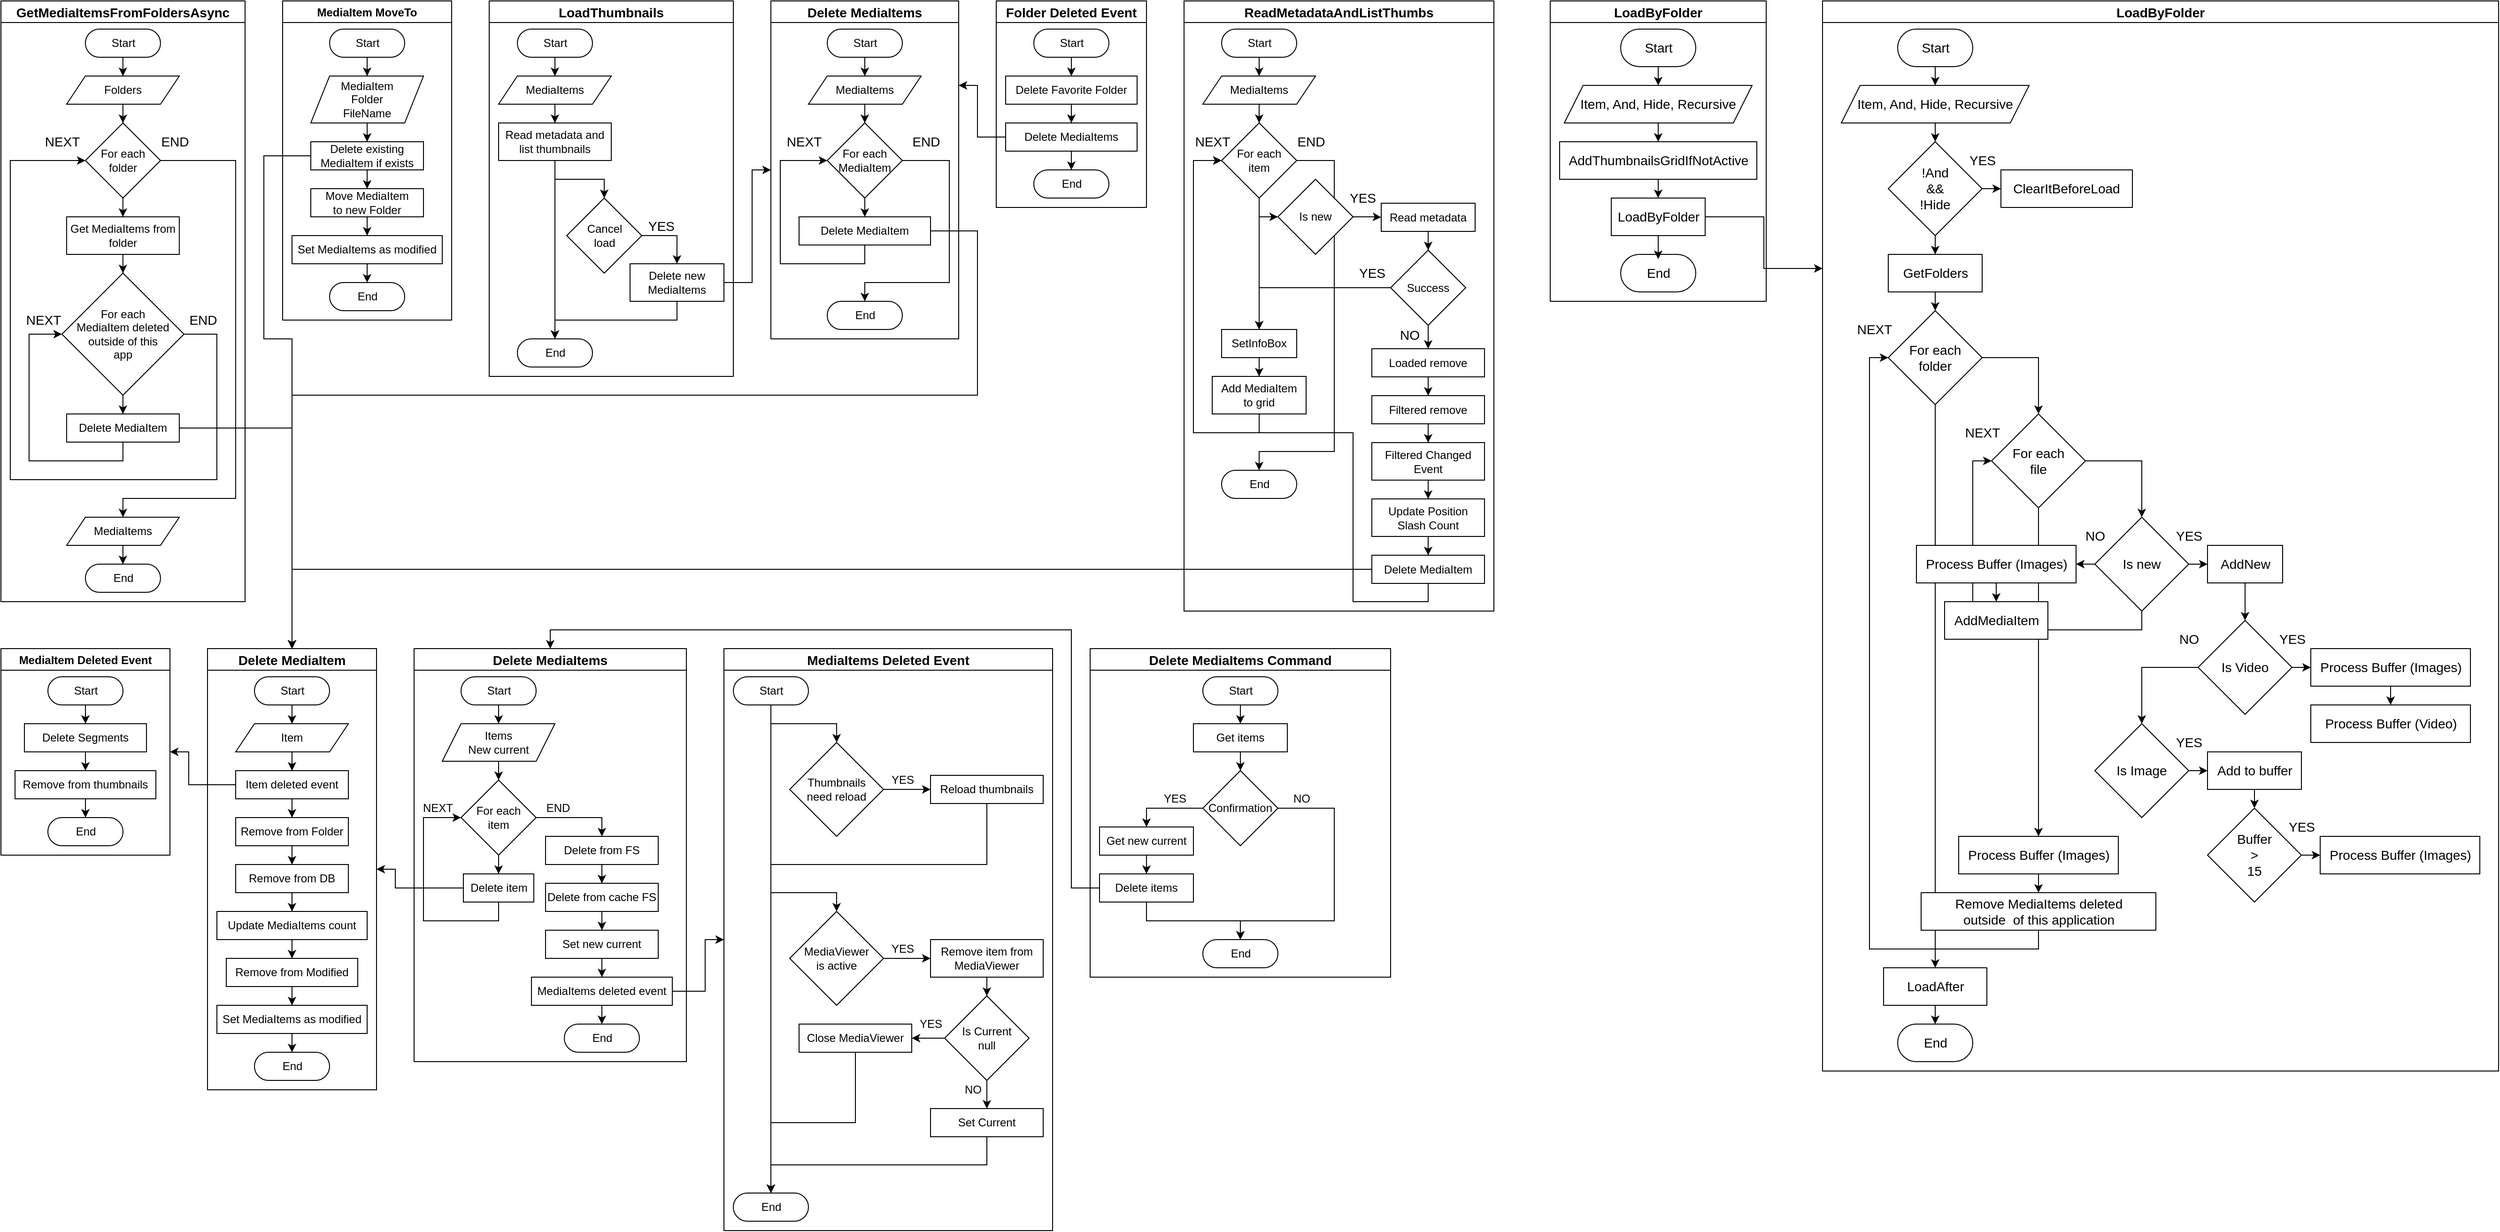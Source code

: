 <mxfile version="19.0.3" type="device"><diagram id="gZ8sYOGH9O57C8Hl12rW" name="Page-1"><mxGraphModel dx="2283" dy="1727" grid="1" gridSize="10" guides="1" tooltips="1" connect="1" arrows="1" fold="1" page="0" pageScale="1" pageWidth="850" pageHeight="1100" background="none" math="0" shadow="0"><root><mxCell id="0"/><mxCell id="1" parent="0"/><mxCell id="NML_6z1Stno_PSVV6-Fp-13" value="Delete MediaItems Command" style="swimlane;fontSize=14;" parent="1" vertex="1"><mxGeometry x="590" y="260" width="320" height="350" as="geometry"><mxRectangle x="250" y="130" width="100" height="23" as="alternateBounds"/></mxGeometry></mxCell><mxCell id="NML_6z1Stno_PSVV6-Fp-61" value="" style="edgeStyle=orthogonalEdgeStyle;rounded=0;orthogonalLoop=1;jettySize=auto;html=1;" parent="NML_6z1Stno_PSVV6-Fp-13" source="NML_6z1Stno_PSVV6-Fp-10" target="NML_6z1Stno_PSVV6-Fp-60" edge="1"><mxGeometry relative="1" as="geometry"/></mxCell><mxCell id="NML_6z1Stno_PSVV6-Fp-10" value="Get items" style="whiteSpace=wrap;html=1;dashed=0;" parent="NML_6z1Stno_PSVV6-Fp-13" vertex="1"><mxGeometry x="110" y="80" width="100" height="30" as="geometry"/></mxCell><mxCell id="NML_6z1Stno_PSVV6-Fp-21" value="NO" style="text;html=1;align=center;verticalAlign=middle;resizable=0;points=[];autosize=1;strokeColor=none;fillColor=none;" parent="NML_6z1Stno_PSVV6-Fp-13" vertex="1"><mxGeometry x="210" y="150" width="30" height="20" as="geometry"/></mxCell><mxCell id="NML_6z1Stno_PSVV6-Fp-26" value="YES" style="text;html=1;align=center;verticalAlign=middle;resizable=0;points=[];autosize=1;strokeColor=none;fillColor=none;" parent="NML_6z1Stno_PSVV6-Fp-13" vertex="1"><mxGeometry x="70" y="150" width="40" height="20" as="geometry"/></mxCell><mxCell id="NML_6z1Stno_PSVV6-Fp-66" value="" style="edgeStyle=orthogonalEdgeStyle;rounded=0;orthogonalLoop=1;jettySize=auto;html=1;entryX=0.5;entryY=0;entryDx=0;entryDy=0;" parent="NML_6z1Stno_PSVV6-Fp-13" source="NML_6z1Stno_PSVV6-Fp-60" target="NML_6z1Stno_PSVV6-Fp-65" edge="1"><mxGeometry relative="1" as="geometry"/></mxCell><mxCell id="NML_6z1Stno_PSVV6-Fp-168" style="edgeStyle=orthogonalEdgeStyle;rounded=0;orthogonalLoop=1;jettySize=auto;html=1;exitX=1;exitY=0.5;exitDx=0;exitDy=0;entryX=0.5;entryY=0.5;entryDx=0;entryDy=-15;entryPerimeter=0;fontSize=14;" parent="NML_6z1Stno_PSVV6-Fp-13" source="NML_6z1Stno_PSVV6-Fp-60" target="NML_6z1Stno_PSVV6-Fp-18" edge="1"><mxGeometry relative="1" as="geometry"><Array as="points"><mxPoint x="260" y="170"/><mxPoint x="260" y="290"/><mxPoint x="160" y="290"/></Array></mxGeometry></mxCell><mxCell id="NML_6z1Stno_PSVV6-Fp-60" value="Confirmation" style="rhombus;whiteSpace=wrap;html=1;dashed=0;" parent="NML_6z1Stno_PSVV6-Fp-13" vertex="1"><mxGeometry x="120" y="130" width="80" height="80" as="geometry"/></mxCell><mxCell id="NML_6z1Stno_PSVV6-Fp-65" value="Get new current" style="whiteSpace=wrap;html=1;dashed=0;" parent="NML_6z1Stno_PSVV6-Fp-13" vertex="1"><mxGeometry x="10" y="190" width="100" height="30" as="geometry"/></mxCell><mxCell id="NML_6z1Stno_PSVV6-Fp-173" style="edgeStyle=orthogonalEdgeStyle;rounded=0;orthogonalLoop=1;jettySize=auto;html=1;exitX=0.5;exitY=0.5;exitDx=0;exitDy=15.0;exitPerimeter=0;entryX=0.5;entryY=0;entryDx=0;entryDy=0;fontSize=14;" parent="NML_6z1Stno_PSVV6-Fp-13" source="NML_6z1Stno_PSVV6-Fp-163" target="NML_6z1Stno_PSVV6-Fp-10" edge="1"><mxGeometry relative="1" as="geometry"/></mxCell><mxCell id="NML_6z1Stno_PSVV6-Fp-163" value="Start" style="html=1;dashed=0;whitespace=wrap;shape=mxgraph.dfd.start" parent="NML_6z1Stno_PSVV6-Fp-13" vertex="1"><mxGeometry x="120" y="30" width="80" height="30" as="geometry"/></mxCell><mxCell id="NML_6z1Stno_PSVV6-Fp-18" value="End" style="html=1;dashed=0;whitespace=wrap;shape=mxgraph.dfd.start" parent="NML_6z1Stno_PSVV6-Fp-13" vertex="1"><mxGeometry x="120" y="310" width="80" height="30" as="geometry"/></mxCell><mxCell id="NML_6z1Stno_PSVV6-Fp-167" style="edgeStyle=orthogonalEdgeStyle;rounded=0;orthogonalLoop=1;jettySize=auto;html=1;exitX=0.5;exitY=1;exitDx=0;exitDy=0;entryX=0.5;entryY=0.5;entryDx=0;entryDy=-15;entryPerimeter=0;fontSize=14;" parent="NML_6z1Stno_PSVV6-Fp-13" source="NML_6z1Stno_PSVV6-Fp-165" target="NML_6z1Stno_PSVV6-Fp-18" edge="1"><mxGeometry relative="1" as="geometry"/></mxCell><mxCell id="NML_6z1Stno_PSVV6-Fp-165" value="Delete items" style="whiteSpace=wrap;html=1;dashed=0;" parent="NML_6z1Stno_PSVV6-Fp-13" vertex="1"><mxGeometry x="10" y="240" width="100" height="30" as="geometry"/></mxCell><mxCell id="NML_6z1Stno_PSVV6-Fp-166" value="" style="edgeStyle=orthogonalEdgeStyle;rounded=0;orthogonalLoop=1;jettySize=auto;html=1;fontSize=14;" parent="NML_6z1Stno_PSVV6-Fp-13" source="NML_6z1Stno_PSVV6-Fp-65" target="NML_6z1Stno_PSVV6-Fp-165" edge="1"><mxGeometry relative="1" as="geometry"/></mxCell><mxCell id="NML_6z1Stno_PSVV6-Fp-27" value="Delete MediaItems" style="swimlane;fontSize=14;" parent="1" vertex="1"><mxGeometry x="-130" y="260" width="290" height="440" as="geometry"><mxRectangle x="80" y="430" width="100" height="23" as="alternateBounds"/></mxGeometry></mxCell><mxCell id="NML_6z1Stno_PSVV6-Fp-72" value="" style="edgeStyle=orthogonalEdgeStyle;rounded=0;orthogonalLoop=1;jettySize=auto;html=1;" parent="NML_6z1Stno_PSVV6-Fp-27" source="NML_6z1Stno_PSVV6-Fp-68" target="NML_6z1Stno_PSVV6-Fp-71" edge="1"><mxGeometry relative="1" as="geometry"/></mxCell><mxCell id="NML_6z1Stno_PSVV6-Fp-68" value="Items&lt;br&gt;New current" style="shape=parallelogram;perimeter=parallelogramPerimeter;whiteSpace=wrap;html=1;fixedSize=1;dashed=0;" parent="NML_6z1Stno_PSVV6-Fp-27" vertex="1"><mxGeometry x="30" y="80" width="120" height="40" as="geometry"/></mxCell><mxCell id="NML_6z1Stno_PSVV6-Fp-71" value="For each&lt;br&gt;item" style="rhombus;whiteSpace=wrap;html=1;dashed=0;" parent="NML_6z1Stno_PSVV6-Fp-27" vertex="1"><mxGeometry x="50" y="140" width="80" height="80" as="geometry"/></mxCell><mxCell id="NML_6z1Stno_PSVV6-Fp-95" value="" style="edgeStyle=orthogonalEdgeStyle;rounded=0;orthogonalLoop=1;jettySize=auto;html=1;" parent="NML_6z1Stno_PSVV6-Fp-27" source="NML_6z1Stno_PSVV6-Fp-92" target="NML_6z1Stno_PSVV6-Fp-94" edge="1"><mxGeometry relative="1" as="geometry"/></mxCell><mxCell id="NML_6z1Stno_PSVV6-Fp-92" value="Delete from FS" style="whiteSpace=wrap;html=1;dashed=0;" parent="NML_6z1Stno_PSVV6-Fp-27" vertex="1"><mxGeometry x="140" y="200" width="120" height="30" as="geometry"/></mxCell><mxCell id="NML_6z1Stno_PSVV6-Fp-93" value="" style="edgeStyle=orthogonalEdgeStyle;rounded=0;orthogonalLoop=1;jettySize=auto;html=1;entryX=0.5;entryY=0;entryDx=0;entryDy=0;" parent="NML_6z1Stno_PSVV6-Fp-27" source="NML_6z1Stno_PSVV6-Fp-71" target="NML_6z1Stno_PSVV6-Fp-92" edge="1"><mxGeometry relative="1" as="geometry"/></mxCell><mxCell id="NML_6z1Stno_PSVV6-Fp-97" value="" style="edgeStyle=orthogonalEdgeStyle;rounded=0;orthogonalLoop=1;jettySize=auto;html=1;" parent="NML_6z1Stno_PSVV6-Fp-27" source="NML_6z1Stno_PSVV6-Fp-94" target="NML_6z1Stno_PSVV6-Fp-96" edge="1"><mxGeometry relative="1" as="geometry"/></mxCell><mxCell id="NML_6z1Stno_PSVV6-Fp-94" value="Delete from cache FS" style="whiteSpace=wrap;html=1;dashed=0;" parent="NML_6z1Stno_PSVV6-Fp-27" vertex="1"><mxGeometry x="140" y="250" width="120" height="30" as="geometry"/></mxCell><mxCell id="NML_6z1Stno_PSVV6-Fp-96" value="Set new current" style="whiteSpace=wrap;html=1;dashed=0;" parent="NML_6z1Stno_PSVV6-Fp-27" vertex="1"><mxGeometry x="140" y="300" width="120" height="30" as="geometry"/></mxCell><mxCell id="NML_6z1Stno_PSVV6-Fp-161" style="edgeStyle=orthogonalEdgeStyle;rounded=0;orthogonalLoop=1;jettySize=auto;html=1;exitX=0.5;exitY=1;exitDx=0;exitDy=0;entryX=0.5;entryY=0.5;entryDx=0;entryDy=-15;entryPerimeter=0;fontSize=14;" parent="NML_6z1Stno_PSVV6-Fp-27" source="NML_6z1Stno_PSVV6-Fp-98" target="NML_6z1Stno_PSVV6-Fp-160" edge="1"><mxGeometry relative="1" as="geometry"/></mxCell><mxCell id="NML_6z1Stno_PSVV6-Fp-98" value="MediaItems deleted event" style="whiteSpace=wrap;html=1;dashed=0;" parent="NML_6z1Stno_PSVV6-Fp-27" vertex="1"><mxGeometry x="125" y="350" width="150" height="30" as="geometry"/></mxCell><mxCell id="NML_6z1Stno_PSVV6-Fp-99" value="" style="edgeStyle=orthogonalEdgeStyle;rounded=0;orthogonalLoop=1;jettySize=auto;html=1;" parent="NML_6z1Stno_PSVV6-Fp-27" source="NML_6z1Stno_PSVV6-Fp-96" target="NML_6z1Stno_PSVV6-Fp-98" edge="1"><mxGeometry relative="1" as="geometry"/></mxCell><mxCell id="NML_6z1Stno_PSVV6-Fp-109" value="NEXT" style="text;html=1;align=center;verticalAlign=middle;resizable=0;points=[];autosize=1;strokeColor=none;fillColor=none;" parent="NML_6z1Stno_PSVV6-Fp-27" vertex="1"><mxGeometry y="160" width="50" height="20" as="geometry"/></mxCell><mxCell id="NML_6z1Stno_PSVV6-Fp-159" style="edgeStyle=orthogonalEdgeStyle;rounded=0;orthogonalLoop=1;jettySize=auto;html=1;exitX=0.5;exitY=0.5;exitDx=0;exitDy=15;exitPerimeter=0;entryX=0.5;entryY=0;entryDx=0;entryDy=0;fontSize=14;" parent="NML_6z1Stno_PSVV6-Fp-27" source="NML_6z1Stno_PSVV6-Fp-158" target="NML_6z1Stno_PSVV6-Fp-68" edge="1"><mxGeometry relative="1" as="geometry"/></mxCell><mxCell id="NML_6z1Stno_PSVV6-Fp-158" value="Start" style="html=1;dashed=0;whitespace=wrap;shape=mxgraph.dfd.start" parent="NML_6z1Stno_PSVV6-Fp-27" vertex="1"><mxGeometry x="50" y="30" width="80" height="30" as="geometry"/></mxCell><mxCell id="NML_6z1Stno_PSVV6-Fp-160" value="End" style="html=1;dashed=0;whitespace=wrap;shape=mxgraph.dfd.start" parent="NML_6z1Stno_PSVV6-Fp-27" vertex="1"><mxGeometry x="160" y="400" width="80" height="30" as="geometry"/></mxCell><mxCell id="NML_6z1Stno_PSVV6-Fp-108" value="END" style="text;html=1;align=center;verticalAlign=middle;resizable=0;points=[];autosize=1;strokeColor=none;fillColor=none;" parent="NML_6z1Stno_PSVV6-Fp-27" vertex="1"><mxGeometry x="132.5" y="160" width="40" height="20" as="geometry"/></mxCell><mxCell id="NML_6z1Stno_PSVV6-Fp-211" style="edgeStyle=orthogonalEdgeStyle;rounded=0;orthogonalLoop=1;jettySize=auto;html=1;exitX=0.5;exitY=1;exitDx=0;exitDy=0;entryX=0;entryY=0.5;entryDx=0;entryDy=0;fontSize=14;" parent="NML_6z1Stno_PSVV6-Fp-27" source="NML_6z1Stno_PSVV6-Fp-207" target="NML_6z1Stno_PSVV6-Fp-71" edge="1"><mxGeometry relative="1" as="geometry"><Array as="points"><mxPoint x="90" y="290"/><mxPoint x="10" y="290"/><mxPoint x="10" y="180"/></Array></mxGeometry></mxCell><mxCell id="NML_6z1Stno_PSVV6-Fp-207" value="Delete item" style="whiteSpace=wrap;html=1;dashed=0;" parent="NML_6z1Stno_PSVV6-Fp-27" vertex="1"><mxGeometry x="52.5" y="240" width="75" height="30" as="geometry"/></mxCell><mxCell id="NML_6z1Stno_PSVV6-Fp-208" value="" style="edgeStyle=orthogonalEdgeStyle;rounded=0;orthogonalLoop=1;jettySize=auto;html=1;fontSize=14;" parent="NML_6z1Stno_PSVV6-Fp-27" source="NML_6z1Stno_PSVV6-Fp-71" target="NML_6z1Stno_PSVV6-Fp-207" edge="1"><mxGeometry relative="1" as="geometry"/></mxCell><mxCell id="NML_6z1Stno_PSVV6-Fp-33" value="Delete MediaItem" style="swimlane;fontSize=14;" parent="1" vertex="1"><mxGeometry x="-350" y="260" width="180" height="470" as="geometry"><mxRectangle x="90" y="240" width="100" height="23" as="alternateBounds"/></mxGeometry></mxCell><mxCell id="NML_6z1Stno_PSVV6-Fp-77" value="" style="edgeStyle=orthogonalEdgeStyle;rounded=0;orthogonalLoop=1;jettySize=auto;html=1;" parent="NML_6z1Stno_PSVV6-Fp-33" source="NML_6z1Stno_PSVV6-Fp-75" target="NML_6z1Stno_PSVV6-Fp-76" edge="1"><mxGeometry relative="1" as="geometry"/></mxCell><mxCell id="NML_6z1Stno_PSVV6-Fp-75" value="Item" style="shape=parallelogram;perimeter=parallelogramPerimeter;whiteSpace=wrap;html=1;fixedSize=1;dashed=0;" parent="NML_6z1Stno_PSVV6-Fp-33" vertex="1"><mxGeometry x="30" y="80" width="120" height="30" as="geometry"/></mxCell><mxCell id="NML_6z1Stno_PSVV6-Fp-80" value="" style="edgeStyle=orthogonalEdgeStyle;rounded=0;orthogonalLoop=1;jettySize=auto;html=1;" parent="NML_6z1Stno_PSVV6-Fp-33" source="NML_6z1Stno_PSVV6-Fp-76" target="NML_6z1Stno_PSVV6-Fp-79" edge="1"><mxGeometry relative="1" as="geometry"/></mxCell><mxCell id="NML_6z1Stno_PSVV6-Fp-76" value="Item deleted event" style="whiteSpace=wrap;html=1;dashed=0;" parent="NML_6z1Stno_PSVV6-Fp-33" vertex="1"><mxGeometry x="30" y="130" width="120" height="30" as="geometry"/></mxCell><mxCell id="NML_6z1Stno_PSVV6-Fp-82" value="" style="edgeStyle=orthogonalEdgeStyle;rounded=0;orthogonalLoop=1;jettySize=auto;html=1;" parent="NML_6z1Stno_PSVV6-Fp-33" source="NML_6z1Stno_PSVV6-Fp-79" target="NML_6z1Stno_PSVV6-Fp-81" edge="1"><mxGeometry relative="1" as="geometry"/></mxCell><mxCell id="NML_6z1Stno_PSVV6-Fp-79" value="Remove from Folder" style="whiteSpace=wrap;html=1;dashed=0;" parent="NML_6z1Stno_PSVV6-Fp-33" vertex="1"><mxGeometry x="30" y="180" width="120" height="30" as="geometry"/></mxCell><mxCell id="NML_6z1Stno_PSVV6-Fp-81" value="Remove from DB" style="whiteSpace=wrap;html=1;dashed=0;" parent="NML_6z1Stno_PSVV6-Fp-33" vertex="1"><mxGeometry x="30" y="230" width="120" height="30" as="geometry"/></mxCell><mxCell id="NML_6z1Stno_PSVV6-Fp-86" value="" style="edgeStyle=orthogonalEdgeStyle;rounded=0;orthogonalLoop=1;jettySize=auto;html=1;" parent="NML_6z1Stno_PSVV6-Fp-33" source="NML_6z1Stno_PSVV6-Fp-83" target="NML_6z1Stno_PSVV6-Fp-85" edge="1"><mxGeometry relative="1" as="geometry"/></mxCell><mxCell id="NML_6z1Stno_PSVV6-Fp-83" value="Remove from&amp;nbsp;Modified" style="whiteSpace=wrap;html=1;dashed=0;" parent="NML_6z1Stno_PSVV6-Fp-33" vertex="1"><mxGeometry x="20" y="330" width="140" height="30" as="geometry"/></mxCell><mxCell id="NML_6z1Stno_PSVV6-Fp-157" style="edgeStyle=orthogonalEdgeStyle;rounded=0;orthogonalLoop=1;jettySize=auto;html=1;exitX=0.5;exitY=1;exitDx=0;exitDy=0;entryX=0.5;entryY=0.5;entryDx=0;entryDy=-15;entryPerimeter=0;fontSize=14;" parent="NML_6z1Stno_PSVV6-Fp-33" source="NML_6z1Stno_PSVV6-Fp-85" target="NML_6z1Stno_PSVV6-Fp-156" edge="1"><mxGeometry relative="1" as="geometry"/></mxCell><mxCell id="NML_6z1Stno_PSVV6-Fp-85" value="Set MediaItems as modified" style="whiteSpace=wrap;html=1;dashed=0;" parent="NML_6z1Stno_PSVV6-Fp-33" vertex="1"><mxGeometry x="10" y="380" width="160" height="30" as="geometry"/></mxCell><mxCell id="NML_6z1Stno_PSVV6-Fp-91" style="edgeStyle=orthogonalEdgeStyle;rounded=0;orthogonalLoop=1;jettySize=auto;html=1;entryX=0.5;entryY=0;entryDx=0;entryDy=0;" parent="NML_6z1Stno_PSVV6-Fp-33" source="NML_6z1Stno_PSVV6-Fp-88" target="NML_6z1Stno_PSVV6-Fp-83" edge="1"><mxGeometry relative="1" as="geometry"/></mxCell><mxCell id="NML_6z1Stno_PSVV6-Fp-88" value="Update MediaItems count" style="whiteSpace=wrap;html=1;dashed=0;" parent="NML_6z1Stno_PSVV6-Fp-33" vertex="1"><mxGeometry x="10" y="280" width="160" height="30" as="geometry"/></mxCell><mxCell id="NML_6z1Stno_PSVV6-Fp-89" value="" style="edgeStyle=orthogonalEdgeStyle;rounded=0;orthogonalLoop=1;jettySize=auto;html=1;" parent="NML_6z1Stno_PSVV6-Fp-33" source="NML_6z1Stno_PSVV6-Fp-81" target="NML_6z1Stno_PSVV6-Fp-88" edge="1"><mxGeometry relative="1" as="geometry"/></mxCell><mxCell id="NML_6z1Stno_PSVV6-Fp-155" style="edgeStyle=orthogonalEdgeStyle;rounded=0;orthogonalLoop=1;jettySize=auto;html=1;exitX=0.5;exitY=0.5;exitDx=0;exitDy=15;exitPerimeter=0;entryX=0.5;entryY=0;entryDx=0;entryDy=0;fontSize=14;" parent="NML_6z1Stno_PSVV6-Fp-33" source="NML_6z1Stno_PSVV6-Fp-154" target="NML_6z1Stno_PSVV6-Fp-75" edge="1"><mxGeometry relative="1" as="geometry"/></mxCell><mxCell id="NML_6z1Stno_PSVV6-Fp-154" value="Start" style="html=1;dashed=0;whitespace=wrap;shape=mxgraph.dfd.start" parent="NML_6z1Stno_PSVV6-Fp-33" vertex="1"><mxGeometry x="50" y="30" width="80" height="30" as="geometry"/></mxCell><mxCell id="NML_6z1Stno_PSVV6-Fp-156" value="End" style="html=1;dashed=0;whitespace=wrap;shape=mxgraph.dfd.start" parent="NML_6z1Stno_PSVV6-Fp-33" vertex="1"><mxGeometry x="50" y="430" width="80" height="30" as="geometry"/></mxCell><mxCell id="NML_6z1Stno_PSVV6-Fp-35" value="MediaItem Deleted Event" style="swimlane;" parent="1" vertex="1"><mxGeometry x="-570" y="260" width="180" height="220" as="geometry"/></mxCell><mxCell id="NML_6z1Stno_PSVV6-Fp-147" value="Start" style="html=1;dashed=0;whitespace=wrap;shape=mxgraph.dfd.start" parent="NML_6z1Stno_PSVV6-Fp-35" vertex="1"><mxGeometry x="50" y="30" width="80" height="30" as="geometry"/></mxCell><mxCell id="NML_6z1Stno_PSVV6-Fp-148" value="Delete Segments" style="whiteSpace=wrap;html=1;dashed=0;" parent="NML_6z1Stno_PSVV6-Fp-35" vertex="1"><mxGeometry x="25" y="80" width="130" height="30" as="geometry"/></mxCell><mxCell id="NML_6z1Stno_PSVV6-Fp-149" value="" style="edgeStyle=orthogonalEdgeStyle;rounded=0;orthogonalLoop=1;jettySize=auto;html=1;fontSize=14;" parent="NML_6z1Stno_PSVV6-Fp-35" source="NML_6z1Stno_PSVV6-Fp-147" target="NML_6z1Stno_PSVV6-Fp-148" edge="1"><mxGeometry relative="1" as="geometry"/></mxCell><mxCell id="NML_6z1Stno_PSVV6-Fp-153" value="" style="edgeStyle=orthogonalEdgeStyle;rounded=0;orthogonalLoop=1;jettySize=auto;html=1;fontSize=14;" parent="NML_6z1Stno_PSVV6-Fp-35" source="NML_6z1Stno_PSVV6-Fp-150" target="NML_6z1Stno_PSVV6-Fp-152" edge="1"><mxGeometry relative="1" as="geometry"/></mxCell><mxCell id="NML_6z1Stno_PSVV6-Fp-150" value="Remove from thumbnails" style="whiteSpace=wrap;html=1;dashed=0;" parent="NML_6z1Stno_PSVV6-Fp-35" vertex="1"><mxGeometry x="15" y="130" width="150" height="30" as="geometry"/></mxCell><mxCell id="NML_6z1Stno_PSVV6-Fp-151" value="" style="edgeStyle=orthogonalEdgeStyle;rounded=0;orthogonalLoop=1;jettySize=auto;html=1;fontSize=14;" parent="NML_6z1Stno_PSVV6-Fp-35" source="NML_6z1Stno_PSVV6-Fp-148" target="NML_6z1Stno_PSVV6-Fp-150" edge="1"><mxGeometry relative="1" as="geometry"/></mxCell><mxCell id="NML_6z1Stno_PSVV6-Fp-152" value="End" style="html=1;dashed=0;whitespace=wrap;shape=mxgraph.dfd.start" parent="NML_6z1Stno_PSVV6-Fp-35" vertex="1"><mxGeometry x="50" y="180" width="80" height="30" as="geometry"/></mxCell><mxCell id="NML_6z1Stno_PSVV6-Fp-78" style="edgeStyle=orthogonalEdgeStyle;rounded=0;orthogonalLoop=1;jettySize=auto;html=1;entryX=1;entryY=0.5;entryDx=0;entryDy=0;" parent="1" source="NML_6z1Stno_PSVV6-Fp-76" target="NML_6z1Stno_PSVV6-Fp-35" edge="1"><mxGeometry relative="1" as="geometry"><Array as="points"><mxPoint x="-370" y="405"/><mxPoint x="-370" y="370"/></Array></mxGeometry></mxCell><mxCell id="NML_6z1Stno_PSVV6-Fp-103" value="MediaItems Deleted Event" style="swimlane;fontSize=14;" parent="1" vertex="1"><mxGeometry x="200" y="260" width="350" height="620" as="geometry"/></mxCell><mxCell id="NML_6z1Stno_PSVV6-Fp-110" value="Thumbnails&lt;br&gt;need reload" style="rhombus;whiteSpace=wrap;html=1;dashed=0;" parent="NML_6z1Stno_PSVV6-Fp-103" vertex="1"><mxGeometry x="70" y="100" width="100" height="100" as="geometry"/></mxCell><mxCell id="NML_6z1Stno_PSVV6-Fp-146" style="edgeStyle=orthogonalEdgeStyle;rounded=0;orthogonalLoop=1;jettySize=auto;html=1;exitX=0.5;exitY=1;exitDx=0;exitDy=0;entryX=0.5;entryY=0.5;entryDx=0;entryDy=-15.0;entryPerimeter=0;fontSize=14;" parent="NML_6z1Stno_PSVV6-Fp-103" source="NML_6z1Stno_PSVV6-Fp-111" target="NML_6z1Stno_PSVV6-Fp-136" edge="1"><mxGeometry relative="1" as="geometry"><Array as="points"><mxPoint x="280" y="230"/><mxPoint x="50" y="230"/></Array></mxGeometry></mxCell><mxCell id="NML_6z1Stno_PSVV6-Fp-111" value="Reload thumbnails" style="whiteSpace=wrap;html=1;dashed=0;" parent="NML_6z1Stno_PSVV6-Fp-103" vertex="1"><mxGeometry x="220" y="135" width="120" height="30" as="geometry"/></mxCell><mxCell id="NML_6z1Stno_PSVV6-Fp-112" value="" style="edgeStyle=orthogonalEdgeStyle;rounded=0;orthogonalLoop=1;jettySize=auto;html=1;" parent="NML_6z1Stno_PSVV6-Fp-103" source="NML_6z1Stno_PSVV6-Fp-110" target="NML_6z1Stno_PSVV6-Fp-111" edge="1"><mxGeometry relative="1" as="geometry"/></mxCell><mxCell id="NML_6z1Stno_PSVV6-Fp-113" value="YES" style="text;html=1;align=center;verticalAlign=middle;resizable=0;points=[];autosize=1;strokeColor=none;fillColor=none;" parent="NML_6z1Stno_PSVV6-Fp-103" vertex="1"><mxGeometry x="170" y="130" width="40" height="20" as="geometry"/></mxCell><mxCell id="NML_6z1Stno_PSVV6-Fp-114" value="MediaViewer&lt;br&gt;is active" style="rhombus;whiteSpace=wrap;html=1;dashed=0;" parent="NML_6z1Stno_PSVV6-Fp-103" vertex="1"><mxGeometry x="70" y="280" width="100" height="100" as="geometry"/></mxCell><mxCell id="NML_6z1Stno_PSVV6-Fp-123" style="edgeStyle=orthogonalEdgeStyle;rounded=0;orthogonalLoop=1;jettySize=auto;html=1;exitX=0.5;exitY=0.5;exitDx=0;exitDy=15.0;exitPerimeter=0;entryX=0.5;entryY=0;entryDx=0;entryDy=0;" parent="NML_6z1Stno_PSVV6-Fp-103" source="NML_6z1Stno_PSVV6-Fp-118" target="NML_6z1Stno_PSVV6-Fp-110" edge="1"><mxGeometry relative="1" as="geometry"/></mxCell><mxCell id="NML_6z1Stno_PSVV6-Fp-141" style="edgeStyle=orthogonalEdgeStyle;rounded=0;orthogonalLoop=1;jettySize=auto;html=1;exitX=0.5;exitY=0.5;exitDx=0;exitDy=15;exitPerimeter=0;entryX=0.5;entryY=0.5;entryDx=0;entryDy=-15;entryPerimeter=0;" parent="NML_6z1Stno_PSVV6-Fp-103" source="NML_6z1Stno_PSVV6-Fp-118" target="NML_6z1Stno_PSVV6-Fp-136" edge="1"><mxGeometry relative="1" as="geometry"/></mxCell><mxCell id="NML_6z1Stno_PSVV6-Fp-143" style="edgeStyle=orthogonalEdgeStyle;rounded=0;orthogonalLoop=1;jettySize=auto;html=1;exitX=0.5;exitY=0.5;exitDx=0;exitDy=15;exitPerimeter=0;entryX=0.5;entryY=0;entryDx=0;entryDy=0;" parent="NML_6z1Stno_PSVV6-Fp-103" source="NML_6z1Stno_PSVV6-Fp-118" target="NML_6z1Stno_PSVV6-Fp-114" edge="1"><mxGeometry relative="1" as="geometry"><Array as="points"><mxPoint x="50" y="260"/><mxPoint x="120" y="260"/></Array></mxGeometry></mxCell><mxCell id="NML_6z1Stno_PSVV6-Fp-118" value="Start" style="html=1;dashed=0;whitespace=wrap;shape=mxgraph.dfd.start" parent="NML_6z1Stno_PSVV6-Fp-103" vertex="1"><mxGeometry x="10" y="30" width="80" height="30" as="geometry"/></mxCell><mxCell id="NML_6z1Stno_PSVV6-Fp-125" value="Remove item from MediaViewer" style="whiteSpace=wrap;html=1;dashed=0;" parent="NML_6z1Stno_PSVV6-Fp-103" vertex="1"><mxGeometry x="220" y="310" width="120" height="40" as="geometry"/></mxCell><mxCell id="NML_6z1Stno_PSVV6-Fp-126" value="" style="edgeStyle=orthogonalEdgeStyle;rounded=0;orthogonalLoop=1;jettySize=auto;html=1;" parent="NML_6z1Stno_PSVV6-Fp-103" source="NML_6z1Stno_PSVV6-Fp-114" target="NML_6z1Stno_PSVV6-Fp-125" edge="1"><mxGeometry relative="1" as="geometry"/></mxCell><mxCell id="NML_6z1Stno_PSVV6-Fp-127" value="YES" style="text;html=1;align=center;verticalAlign=middle;resizable=0;points=[];autosize=1;strokeColor=none;fillColor=none;" parent="NML_6z1Stno_PSVV6-Fp-103" vertex="1"><mxGeometry x="170" y="310" width="40" height="20" as="geometry"/></mxCell><mxCell id="NML_6z1Stno_PSVV6-Fp-128" value="Is Current&lt;br&gt;null" style="rhombus;whiteSpace=wrap;html=1;dashed=0;" parent="NML_6z1Stno_PSVV6-Fp-103" vertex="1"><mxGeometry x="235" y="370" width="90" height="90" as="geometry"/></mxCell><mxCell id="NML_6z1Stno_PSVV6-Fp-129" value="" style="edgeStyle=orthogonalEdgeStyle;rounded=0;orthogonalLoop=1;jettySize=auto;html=1;" parent="NML_6z1Stno_PSVV6-Fp-103" source="NML_6z1Stno_PSVV6-Fp-125" target="NML_6z1Stno_PSVV6-Fp-128" edge="1"><mxGeometry relative="1" as="geometry"/></mxCell><mxCell id="NML_6z1Stno_PSVV6-Fp-144" style="edgeStyle=orthogonalEdgeStyle;rounded=0;orthogonalLoop=1;jettySize=auto;html=1;exitX=0.5;exitY=1;exitDx=0;exitDy=0;entryX=0.5;entryY=0.5;entryDx=0;entryDy=-15;entryPerimeter=0;" parent="NML_6z1Stno_PSVV6-Fp-103" source="NML_6z1Stno_PSVV6-Fp-130" target="NML_6z1Stno_PSVV6-Fp-136" edge="1"><mxGeometry relative="1" as="geometry"/></mxCell><mxCell id="NML_6z1Stno_PSVV6-Fp-130" value="Close MediaViewer" style="whiteSpace=wrap;html=1;dashed=0;" parent="NML_6z1Stno_PSVV6-Fp-103" vertex="1"><mxGeometry x="80" y="400" width="120" height="30" as="geometry"/></mxCell><mxCell id="NML_6z1Stno_PSVV6-Fp-131" value="" style="edgeStyle=orthogonalEdgeStyle;rounded=0;orthogonalLoop=1;jettySize=auto;html=1;" parent="NML_6z1Stno_PSVV6-Fp-103" source="NML_6z1Stno_PSVV6-Fp-128" target="NML_6z1Stno_PSVV6-Fp-130" edge="1"><mxGeometry relative="1" as="geometry"/></mxCell><mxCell id="NML_6z1Stno_PSVV6-Fp-132" value="YES" style="text;html=1;align=center;verticalAlign=middle;resizable=0;points=[];autosize=1;strokeColor=none;fillColor=none;" parent="NML_6z1Stno_PSVV6-Fp-103" vertex="1"><mxGeometry x="200" y="390" width="40" height="20" as="geometry"/></mxCell><mxCell id="NML_6z1Stno_PSVV6-Fp-145" style="edgeStyle=orthogonalEdgeStyle;rounded=0;orthogonalLoop=1;jettySize=auto;html=1;exitX=0.5;exitY=1;exitDx=0;exitDy=0;entryX=0.5;entryY=0.5;entryDx=0;entryDy=-15;entryPerimeter=0;" parent="NML_6z1Stno_PSVV6-Fp-103" source="NML_6z1Stno_PSVV6-Fp-133" target="NML_6z1Stno_PSVV6-Fp-136" edge="1"><mxGeometry relative="1" as="geometry"/></mxCell><mxCell id="NML_6z1Stno_PSVV6-Fp-133" value="Set Current" style="whiteSpace=wrap;html=1;dashed=0;" parent="NML_6z1Stno_PSVV6-Fp-103" vertex="1"><mxGeometry x="220" y="490" width="120" height="30" as="geometry"/></mxCell><mxCell id="NML_6z1Stno_PSVV6-Fp-134" value="" style="edgeStyle=orthogonalEdgeStyle;rounded=0;orthogonalLoop=1;jettySize=auto;html=1;" parent="NML_6z1Stno_PSVV6-Fp-103" source="NML_6z1Stno_PSVV6-Fp-128" target="NML_6z1Stno_PSVV6-Fp-133" edge="1"><mxGeometry relative="1" as="geometry"/></mxCell><mxCell id="NML_6z1Stno_PSVV6-Fp-135" value="NO" style="text;html=1;align=center;verticalAlign=middle;resizable=0;points=[];autosize=1;strokeColor=none;fillColor=none;" parent="NML_6z1Stno_PSVV6-Fp-103" vertex="1"><mxGeometry x="250" y="460" width="30" height="20" as="geometry"/></mxCell><mxCell id="NML_6z1Stno_PSVV6-Fp-136" value="End" style="html=1;dashed=0;whitespace=wrap;shape=mxgraph.dfd.start" parent="NML_6z1Stno_PSVV6-Fp-103" vertex="1"><mxGeometry x="10" y="580" width="80" height="30" as="geometry"/></mxCell><mxCell id="NML_6z1Stno_PSVV6-Fp-178" value="GetMediaItemsFromFoldersAsync" style="swimlane;fontSize=14;" parent="1" vertex="1"><mxGeometry x="-570" y="-430" width="260" height="640" as="geometry"/></mxCell><mxCell id="NML_6z1Stno_PSVV6-Fp-182" value="" style="edgeStyle=orthogonalEdgeStyle;rounded=0;orthogonalLoop=1;jettySize=auto;html=1;fontSize=14;" parent="NML_6z1Stno_PSVV6-Fp-178" source="NML_6z1Stno_PSVV6-Fp-176" target="NML_6z1Stno_PSVV6-Fp-181" edge="1"><mxGeometry relative="1" as="geometry"/></mxCell><mxCell id="NML_6z1Stno_PSVV6-Fp-176" value="Start" style="html=1;dashed=0;whitespace=wrap;shape=mxgraph.dfd.start" parent="NML_6z1Stno_PSVV6-Fp-178" vertex="1"><mxGeometry x="89.94" y="30" width="80" height="30" as="geometry"/></mxCell><mxCell id="NML_6z1Stno_PSVV6-Fp-177" value="End" style="html=1;dashed=0;whitespace=wrap;shape=mxgraph.dfd.start" parent="NML_6z1Stno_PSVV6-Fp-178" vertex="1"><mxGeometry x="89.94" y="600" width="80" height="30" as="geometry"/></mxCell><mxCell id="NML_6z1Stno_PSVV6-Fp-181" value="Folders" style="shape=parallelogram;perimeter=parallelogramPerimeter;whiteSpace=wrap;html=1;fixedSize=1;dashed=0;" parent="NML_6z1Stno_PSVV6-Fp-178" vertex="1"><mxGeometry x="69.94" y="80" width="120" height="30" as="geometry"/></mxCell><mxCell id="NML_6z1Stno_PSVV6-Fp-205" style="edgeStyle=orthogonalEdgeStyle;rounded=0;orthogonalLoop=1;jettySize=auto;html=1;exitX=1;exitY=0.5;exitDx=0;exitDy=0;entryX=0.5;entryY=0;entryDx=0;entryDy=0;fontSize=14;" parent="NML_6z1Stno_PSVV6-Fp-178" source="NML_6z1Stno_PSVV6-Fp-183" target="NML_6z1Stno_PSVV6-Fp-191" edge="1"><mxGeometry relative="1" as="geometry"><Array as="points"><mxPoint x="249.94" y="170"/><mxPoint x="249.94" y="530"/><mxPoint x="129.94" y="530"/></Array></mxGeometry></mxCell><mxCell id="NML_6z1Stno_PSVV6-Fp-183" value="For each&lt;br&gt;folder" style="rhombus;whiteSpace=wrap;html=1;dashed=0;" parent="NML_6z1Stno_PSVV6-Fp-178" vertex="1"><mxGeometry x="89.94" y="130" width="80" height="80" as="geometry"/></mxCell><mxCell id="NML_6z1Stno_PSVV6-Fp-184" value="" style="edgeStyle=orthogonalEdgeStyle;rounded=0;orthogonalLoop=1;jettySize=auto;html=1;fontSize=14;" parent="NML_6z1Stno_PSVV6-Fp-178" source="NML_6z1Stno_PSVV6-Fp-181" target="NML_6z1Stno_PSVV6-Fp-183" edge="1"><mxGeometry relative="1" as="geometry"/></mxCell><mxCell id="NML_6z1Stno_PSVV6-Fp-186" value="END" style="text;html=1;align=center;verticalAlign=middle;resizable=0;points=[];autosize=1;strokeColor=none;fillColor=none;fontSize=14;" parent="NML_6z1Stno_PSVV6-Fp-178" vertex="1"><mxGeometry x="160" y="140" width="50" height="20" as="geometry"/></mxCell><mxCell id="NML_6z1Stno_PSVV6-Fp-187" value="Get MediaItems from folder" style="whiteSpace=wrap;html=1;dashed=0;" parent="NML_6z1Stno_PSVV6-Fp-178" vertex="1"><mxGeometry x="69.94" y="230" width="120" height="40" as="geometry"/></mxCell><mxCell id="NML_6z1Stno_PSVV6-Fp-188" value="" style="edgeStyle=orthogonalEdgeStyle;rounded=0;orthogonalLoop=1;jettySize=auto;html=1;fontSize=14;" parent="NML_6z1Stno_PSVV6-Fp-178" source="NML_6z1Stno_PSVV6-Fp-183" target="NML_6z1Stno_PSVV6-Fp-187" edge="1"><mxGeometry relative="1" as="geometry"/></mxCell><mxCell id="NML_6z1Stno_PSVV6-Fp-206" value="" style="edgeStyle=orthogonalEdgeStyle;rounded=0;orthogonalLoop=1;jettySize=auto;html=1;fontSize=14;" parent="NML_6z1Stno_PSVV6-Fp-178" source="NML_6z1Stno_PSVV6-Fp-191" target="NML_6z1Stno_PSVV6-Fp-177" edge="1"><mxGeometry relative="1" as="geometry"/></mxCell><mxCell id="NML_6z1Stno_PSVV6-Fp-191" value="MediaItems" style="shape=parallelogram;perimeter=parallelogramPerimeter;whiteSpace=wrap;html=1;fixedSize=1;dashed=0;" parent="NML_6z1Stno_PSVV6-Fp-178" vertex="1"><mxGeometry x="69.94" y="550" width="120" height="30" as="geometry"/></mxCell><mxCell id="NML_6z1Stno_PSVV6-Fp-202" style="edgeStyle=orthogonalEdgeStyle;rounded=0;orthogonalLoop=1;jettySize=auto;html=1;exitX=1;exitY=0.5;exitDx=0;exitDy=0;entryX=0;entryY=0.5;entryDx=0;entryDy=0;fontSize=14;" parent="NML_6z1Stno_PSVV6-Fp-178" source="NML_6z1Stno_PSVV6-Fp-194" target="NML_6z1Stno_PSVV6-Fp-183" edge="1"><mxGeometry relative="1" as="geometry"><Array as="points"><mxPoint x="229.94" y="355"/><mxPoint x="229.94" y="510"/><mxPoint x="9.94" y="510"/><mxPoint x="9.94" y="170"/></Array></mxGeometry></mxCell><mxCell id="NML_6z1Stno_PSVV6-Fp-194" value="For each&lt;br&gt;MediaItem deleted outside of this&lt;br&gt;app" style="rhombus;whiteSpace=wrap;html=1;dashed=0;" parent="NML_6z1Stno_PSVV6-Fp-178" vertex="1"><mxGeometry x="64.94" y="290" width="130" height="130" as="geometry"/></mxCell><mxCell id="NML_6z1Stno_PSVV6-Fp-195" value="" style="edgeStyle=orthogonalEdgeStyle;rounded=0;orthogonalLoop=1;jettySize=auto;html=1;fontSize=14;" parent="NML_6z1Stno_PSVV6-Fp-178" source="NML_6z1Stno_PSVV6-Fp-187" target="NML_6z1Stno_PSVV6-Fp-194" edge="1"><mxGeometry relative="1" as="geometry"/></mxCell><mxCell id="NML_6z1Stno_PSVV6-Fp-197" value="NEXT" style="text;html=1;align=center;verticalAlign=middle;resizable=0;points=[];autosize=1;strokeColor=none;fillColor=none;fontSize=14;" parent="NML_6z1Stno_PSVV6-Fp-178" vertex="1"><mxGeometry x="39.94" y="140" width="50" height="20" as="geometry"/></mxCell><mxCell id="NML_6z1Stno_PSVV6-Fp-200" style="edgeStyle=orthogonalEdgeStyle;rounded=0;orthogonalLoop=1;jettySize=auto;html=1;exitX=0.5;exitY=1;exitDx=0;exitDy=0;entryX=0;entryY=0.5;entryDx=0;entryDy=0;fontSize=14;" parent="NML_6z1Stno_PSVV6-Fp-178" source="NML_6z1Stno_PSVV6-Fp-198" target="NML_6z1Stno_PSVV6-Fp-194" edge="1"><mxGeometry relative="1" as="geometry"><Array as="points"><mxPoint x="129.94" y="490"/><mxPoint x="29.94" y="490"/><mxPoint x="29.94" y="355"/></Array></mxGeometry></mxCell><mxCell id="NML_6z1Stno_PSVV6-Fp-198" value="Delete MediaItem" style="whiteSpace=wrap;html=1;dashed=0;" parent="NML_6z1Stno_PSVV6-Fp-178" vertex="1"><mxGeometry x="69.94" y="440" width="120" height="30" as="geometry"/></mxCell><mxCell id="NML_6z1Stno_PSVV6-Fp-199" value="" style="edgeStyle=orthogonalEdgeStyle;rounded=0;orthogonalLoop=1;jettySize=auto;html=1;fontSize=14;" parent="NML_6z1Stno_PSVV6-Fp-178" source="NML_6z1Stno_PSVV6-Fp-194" target="NML_6z1Stno_PSVV6-Fp-198" edge="1"><mxGeometry relative="1" as="geometry"/></mxCell><mxCell id="NML_6z1Stno_PSVV6-Fp-201" value="NEXT" style="text;html=1;align=center;verticalAlign=middle;resizable=0;points=[];autosize=1;strokeColor=none;fillColor=none;fontSize=14;" parent="NML_6z1Stno_PSVV6-Fp-178" vertex="1"><mxGeometry x="19.94" y="330" width="50" height="20" as="geometry"/></mxCell><mxCell id="NML_6z1Stno_PSVV6-Fp-203" value="END" style="text;html=1;align=center;verticalAlign=middle;resizable=0;points=[];autosize=1;strokeColor=none;fillColor=none;fontSize=14;" parent="NML_6z1Stno_PSVV6-Fp-178" vertex="1"><mxGeometry x="189.94" y="330" width="50" height="20" as="geometry"/></mxCell><mxCell id="NML_6z1Stno_PSVV6-Fp-212" style="edgeStyle=orthogonalEdgeStyle;rounded=0;orthogonalLoop=1;jettySize=auto;html=1;exitX=0;exitY=0.5;exitDx=0;exitDy=0;entryX=1;entryY=0.5;entryDx=0;entryDy=0;fontSize=14;" parent="1" source="NML_6z1Stno_PSVV6-Fp-207" target="NML_6z1Stno_PSVV6-Fp-33" edge="1"><mxGeometry relative="1" as="geometry"><Array as="points"><mxPoint x="-150" y="515"/><mxPoint x="-150" y="495"/></Array></mxGeometry></mxCell><mxCell id="NML_6z1Stno_PSVV6-Fp-213" style="edgeStyle=orthogonalEdgeStyle;rounded=0;orthogonalLoop=1;jettySize=auto;html=1;exitX=1;exitY=0.5;exitDx=0;exitDy=0;entryX=0;entryY=0.5;entryDx=0;entryDy=0;fontSize=14;" parent="1" source="NML_6z1Stno_PSVV6-Fp-98" target="NML_6z1Stno_PSVV6-Fp-103" edge="1"><mxGeometry relative="1" as="geometry"><Array as="points"><mxPoint x="180" y="625"/><mxPoint x="180" y="570"/></Array></mxGeometry></mxCell><mxCell id="NML_6z1Stno_PSVV6-Fp-214" style="edgeStyle=orthogonalEdgeStyle;rounded=0;orthogonalLoop=1;jettySize=auto;html=1;exitX=1;exitY=0.5;exitDx=0;exitDy=0;entryX=0.5;entryY=0;entryDx=0;entryDy=0;fontSize=14;" parent="1" source="NML_6z1Stno_PSVV6-Fp-198" target="NML_6z1Stno_PSVV6-Fp-33" edge="1"><mxGeometry relative="1" as="geometry"/></mxCell><mxCell id="NML_6z1Stno_PSVV6-Fp-215" value="MediaItem MoveTo" style="swimlane;" parent="1" vertex="1"><mxGeometry x="-270" y="-430" width="180" height="340" as="geometry"/></mxCell><mxCell id="NML_6z1Stno_PSVV6-Fp-219" value="" style="edgeStyle=orthogonalEdgeStyle;rounded=0;orthogonalLoop=1;jettySize=auto;html=1;fontSize=14;" parent="NML_6z1Stno_PSVV6-Fp-215" source="NML_6z1Stno_PSVV6-Fp-216" target="NML_6z1Stno_PSVV6-Fp-218" edge="1"><mxGeometry relative="1" as="geometry"/></mxCell><mxCell id="NML_6z1Stno_PSVV6-Fp-216" value="Start" style="html=1;dashed=0;whitespace=wrap;shape=mxgraph.dfd.start" parent="NML_6z1Stno_PSVV6-Fp-215" vertex="1"><mxGeometry x="50" y="30" width="80" height="30" as="geometry"/></mxCell><mxCell id="NML_6z1Stno_PSVV6-Fp-217" value="End" style="html=1;dashed=0;whitespace=wrap;shape=mxgraph.dfd.start" parent="NML_6z1Stno_PSVV6-Fp-215" vertex="1"><mxGeometry x="50" y="300" width="80" height="30" as="geometry"/></mxCell><mxCell id="NML_6z1Stno_PSVV6-Fp-221" value="" style="edgeStyle=orthogonalEdgeStyle;rounded=0;orthogonalLoop=1;jettySize=auto;html=1;fontSize=14;" parent="NML_6z1Stno_PSVV6-Fp-215" source="NML_6z1Stno_PSVV6-Fp-218" target="NML_6z1Stno_PSVV6-Fp-220" edge="1"><mxGeometry relative="1" as="geometry"/></mxCell><mxCell id="NML_6z1Stno_PSVV6-Fp-218" value="MediaItem&lt;br&gt;Folder&lt;br&gt;FileName" style="shape=parallelogram;perimeter=parallelogramPerimeter;whiteSpace=wrap;html=1;fixedSize=1;dashed=0;" parent="NML_6z1Stno_PSVV6-Fp-215" vertex="1"><mxGeometry x="30" y="80" width="120" height="50" as="geometry"/></mxCell><mxCell id="NML_6z1Stno_PSVV6-Fp-223" value="" style="edgeStyle=orthogonalEdgeStyle;rounded=0;orthogonalLoop=1;jettySize=auto;html=1;fontSize=14;" parent="NML_6z1Stno_PSVV6-Fp-215" source="NML_6z1Stno_PSVV6-Fp-220" target="NML_6z1Stno_PSVV6-Fp-222" edge="1"><mxGeometry relative="1" as="geometry"/></mxCell><mxCell id="NML_6z1Stno_PSVV6-Fp-220" value="Delete existing MediaItem if exists" style="whiteSpace=wrap;html=1;dashed=0;" parent="NML_6z1Stno_PSVV6-Fp-215" vertex="1"><mxGeometry x="30" y="150" width="120" height="30" as="geometry"/></mxCell><mxCell id="NML_6z1Stno_PSVV6-Fp-225" value="" style="edgeStyle=orthogonalEdgeStyle;rounded=0;orthogonalLoop=1;jettySize=auto;html=1;fontSize=14;" parent="NML_6z1Stno_PSVV6-Fp-215" source="NML_6z1Stno_PSVV6-Fp-222" target="NML_6z1Stno_PSVV6-Fp-224" edge="1"><mxGeometry relative="1" as="geometry"/></mxCell><mxCell id="NML_6z1Stno_PSVV6-Fp-222" value="Move MediaItem&lt;br&gt;to new Folder" style="whiteSpace=wrap;html=1;dashed=0;" parent="NML_6z1Stno_PSVV6-Fp-215" vertex="1"><mxGeometry x="30" y="200" width="120" height="30" as="geometry"/></mxCell><mxCell id="NML_6z1Stno_PSVV6-Fp-226" value="" style="edgeStyle=orthogonalEdgeStyle;rounded=0;orthogonalLoop=1;jettySize=auto;html=1;fontSize=14;" parent="NML_6z1Stno_PSVV6-Fp-215" source="NML_6z1Stno_PSVV6-Fp-224" edge="1"><mxGeometry relative="1" as="geometry"><mxPoint x="90" y="300" as="targetPoint"/></mxGeometry></mxCell><mxCell id="NML_6z1Stno_PSVV6-Fp-224" value="Set MediaItems as modified" style="whiteSpace=wrap;html=1;dashed=0;" parent="NML_6z1Stno_PSVV6-Fp-215" vertex="1"><mxGeometry x="10" y="250" width="160" height="30" as="geometry"/></mxCell><mxCell id="NML_6z1Stno_PSVV6-Fp-227" style="edgeStyle=orthogonalEdgeStyle;rounded=0;orthogonalLoop=1;jettySize=auto;html=1;exitX=0;exitY=0.5;exitDx=0;exitDy=0;entryX=0.5;entryY=0;entryDx=0;entryDy=0;fontSize=14;" parent="1" source="NML_6z1Stno_PSVV6-Fp-220" target="NML_6z1Stno_PSVV6-Fp-33" edge="1"><mxGeometry relative="1" as="geometry"><Array as="points"><mxPoint x="-290" y="-265"/><mxPoint x="-290" y="-70"/><mxPoint x="-260" y="-70"/></Array></mxGeometry></mxCell><mxCell id="E5Cg3d_FiXO4Ep8qfxhL-1" value="Folder Deleted Event" style="swimlane;fontSize=14;" parent="1" vertex="1"><mxGeometry x="490" y="-430" width="160" height="220" as="geometry"><mxRectangle x="490" y="-430" width="170" height="23" as="alternateBounds"/></mxGeometry></mxCell><mxCell id="E5Cg3d_FiXO4Ep8qfxhL-5" value="" style="edgeStyle=orthogonalEdgeStyle;rounded=0;orthogonalLoop=1;jettySize=auto;html=1;fontSize=14;" parent="E5Cg3d_FiXO4Ep8qfxhL-1" source="E5Cg3d_FiXO4Ep8qfxhL-2" target="E5Cg3d_FiXO4Ep8qfxhL-4" edge="1"><mxGeometry relative="1" as="geometry"/></mxCell><mxCell id="E5Cg3d_FiXO4Ep8qfxhL-2" value="Start" style="html=1;dashed=0;whitespace=wrap;shape=mxgraph.dfd.start" parent="E5Cg3d_FiXO4Ep8qfxhL-1" vertex="1"><mxGeometry x="40" y="30" width="80" height="30" as="geometry"/></mxCell><mxCell id="E5Cg3d_FiXO4Ep8qfxhL-3" value="End" style="html=1;dashed=0;whitespace=wrap;shape=mxgraph.dfd.start" parent="E5Cg3d_FiXO4Ep8qfxhL-1" vertex="1"><mxGeometry x="40" y="180" width="80" height="30" as="geometry"/></mxCell><mxCell id="E5Cg3d_FiXO4Ep8qfxhL-52" value="" style="edgeStyle=orthogonalEdgeStyle;rounded=0;orthogonalLoop=1;jettySize=auto;html=1;fontSize=14;" parent="E5Cg3d_FiXO4Ep8qfxhL-1" source="E5Cg3d_FiXO4Ep8qfxhL-4" target="E5Cg3d_FiXO4Ep8qfxhL-8" edge="1"><mxGeometry relative="1" as="geometry"/></mxCell><mxCell id="E5Cg3d_FiXO4Ep8qfxhL-4" value="Delete Favorite Folder" style="whiteSpace=wrap;html=1;dashed=0;" parent="E5Cg3d_FiXO4Ep8qfxhL-1" vertex="1"><mxGeometry x="10" y="80" width="140" height="30" as="geometry"/></mxCell><mxCell id="E5Cg3d_FiXO4Ep8qfxhL-53" value="" style="edgeStyle=orthogonalEdgeStyle;rounded=0;orthogonalLoop=1;jettySize=auto;html=1;fontSize=14;" parent="E5Cg3d_FiXO4Ep8qfxhL-1" source="E5Cg3d_FiXO4Ep8qfxhL-8" target="E5Cg3d_FiXO4Ep8qfxhL-3" edge="1"><mxGeometry relative="1" as="geometry"/></mxCell><mxCell id="E5Cg3d_FiXO4Ep8qfxhL-8" value="Delete MediaItems" style="whiteSpace=wrap;html=1;dashed=0;" parent="E5Cg3d_FiXO4Ep8qfxhL-1" vertex="1"><mxGeometry x="10" y="130" width="140" height="30" as="geometry"/></mxCell><mxCell id="E5Cg3d_FiXO4Ep8qfxhL-15" value="LoadThumbnails" style="swimlane;fontSize=14;" parent="1" vertex="1"><mxGeometry x="-50" y="-430" width="260" height="400" as="geometry"><mxRectangle x="-50" y="-430" width="140" height="23" as="alternateBounds"/></mxGeometry></mxCell><mxCell id="E5Cg3d_FiXO4Ep8qfxhL-18" value="" style="edgeStyle=orthogonalEdgeStyle;rounded=0;orthogonalLoop=1;jettySize=auto;html=1;fontSize=14;" parent="E5Cg3d_FiXO4Ep8qfxhL-15" source="E5Cg3d_FiXO4Ep8qfxhL-16" target="E5Cg3d_FiXO4Ep8qfxhL-17" edge="1"><mxGeometry relative="1" as="geometry"/></mxCell><mxCell id="E5Cg3d_FiXO4Ep8qfxhL-16" value="Start" style="html=1;dashed=0;whitespace=wrap;shape=mxgraph.dfd.start" parent="E5Cg3d_FiXO4Ep8qfxhL-15" vertex="1"><mxGeometry x="30" y="30" width="80" height="30" as="geometry"/></mxCell><mxCell id="E5Cg3d_FiXO4Ep8qfxhL-17" value="MediaItems" style="shape=parallelogram;perimeter=parallelogramPerimeter;whiteSpace=wrap;html=1;fixedSize=1;dashed=0;" parent="E5Cg3d_FiXO4Ep8qfxhL-15" vertex="1"><mxGeometry x="10" y="80" width="120" height="30" as="geometry"/></mxCell><mxCell id="E5Cg3d_FiXO4Ep8qfxhL-31" style="edgeStyle=orthogonalEdgeStyle;rounded=0;orthogonalLoop=1;jettySize=auto;html=1;exitX=0.5;exitY=1;exitDx=0;exitDy=0;entryX=0.5;entryY=0.5;entryDx=0;entryDy=-15;entryPerimeter=0;fontSize=14;" parent="E5Cg3d_FiXO4Ep8qfxhL-15" source="E5Cg3d_FiXO4Ep8qfxhL-19" target="E5Cg3d_FiXO4Ep8qfxhL-26" edge="1"><mxGeometry relative="1" as="geometry"/></mxCell><mxCell id="E5Cg3d_FiXO4Ep8qfxhL-32" style="edgeStyle=orthogonalEdgeStyle;rounded=0;orthogonalLoop=1;jettySize=auto;html=1;exitX=0.5;exitY=1;exitDx=0;exitDy=0;entryX=0.5;entryY=0;entryDx=0;entryDy=0;fontSize=14;" parent="E5Cg3d_FiXO4Ep8qfxhL-15" source="E5Cg3d_FiXO4Ep8qfxhL-19" target="E5Cg3d_FiXO4Ep8qfxhL-21" edge="1"><mxGeometry relative="1" as="geometry"/></mxCell><mxCell id="E5Cg3d_FiXO4Ep8qfxhL-19" value="Read metadata and list thumbnails" style="whiteSpace=wrap;html=1;dashed=0;" parent="E5Cg3d_FiXO4Ep8qfxhL-15" vertex="1"><mxGeometry x="10" y="130" width="120" height="40" as="geometry"/></mxCell><mxCell id="E5Cg3d_FiXO4Ep8qfxhL-20" value="" style="edgeStyle=orthogonalEdgeStyle;rounded=0;orthogonalLoop=1;jettySize=auto;html=1;fontSize=14;" parent="E5Cg3d_FiXO4Ep8qfxhL-15" source="E5Cg3d_FiXO4Ep8qfxhL-17" target="E5Cg3d_FiXO4Ep8qfxhL-19" edge="1"><mxGeometry relative="1" as="geometry"/></mxCell><mxCell id="E5Cg3d_FiXO4Ep8qfxhL-28" style="edgeStyle=orthogonalEdgeStyle;rounded=0;orthogonalLoop=1;jettySize=auto;html=1;exitX=1;exitY=0.5;exitDx=0;exitDy=0;entryX=0.5;entryY=0;entryDx=0;entryDy=0;fontSize=14;" parent="E5Cg3d_FiXO4Ep8qfxhL-15" source="E5Cg3d_FiXO4Ep8qfxhL-21" target="E5Cg3d_FiXO4Ep8qfxhL-23" edge="1"><mxGeometry relative="1" as="geometry"/></mxCell><mxCell id="E5Cg3d_FiXO4Ep8qfxhL-21" value="Cancel&lt;br&gt;load" style="rhombus;whiteSpace=wrap;html=1;dashed=0;" parent="E5Cg3d_FiXO4Ep8qfxhL-15" vertex="1"><mxGeometry x="82.5" y="210" width="80" height="80" as="geometry"/></mxCell><mxCell id="E5Cg3d_FiXO4Ep8qfxhL-33" style="edgeStyle=orthogonalEdgeStyle;rounded=0;orthogonalLoop=1;jettySize=auto;html=1;exitX=0.5;exitY=1;exitDx=0;exitDy=0;entryX=0.5;entryY=0.5;entryDx=0;entryDy=-15;entryPerimeter=0;fontSize=14;" parent="E5Cg3d_FiXO4Ep8qfxhL-15" source="E5Cg3d_FiXO4Ep8qfxhL-23" target="E5Cg3d_FiXO4Ep8qfxhL-26" edge="1"><mxGeometry relative="1" as="geometry"><Array as="points"><mxPoint x="200" y="340"/><mxPoint x="70" y="340"/></Array></mxGeometry></mxCell><mxCell id="E5Cg3d_FiXO4Ep8qfxhL-23" value="Delete new MediaItems" style="whiteSpace=wrap;html=1;dashed=0;" parent="E5Cg3d_FiXO4Ep8qfxhL-15" vertex="1"><mxGeometry x="150" y="280" width="100" height="40" as="geometry"/></mxCell><mxCell id="E5Cg3d_FiXO4Ep8qfxhL-25" value="YES" style="text;html=1;align=center;verticalAlign=middle;resizable=0;points=[];autosize=1;strokeColor=none;fillColor=none;fontSize=14;" parent="E5Cg3d_FiXO4Ep8qfxhL-15" vertex="1"><mxGeometry x="162.5" y="230" width="40" height="20" as="geometry"/></mxCell><mxCell id="E5Cg3d_FiXO4Ep8qfxhL-26" value="End" style="html=1;dashed=0;whitespace=wrap;shape=mxgraph.dfd.start" parent="E5Cg3d_FiXO4Ep8qfxhL-15" vertex="1"><mxGeometry x="30" y="360" width="80" height="30" as="geometry"/></mxCell><mxCell id="E5Cg3d_FiXO4Ep8qfxhL-35" value="Delete MediaItems" style="swimlane;fontSize=14;" parent="1" vertex="1"><mxGeometry x="250" y="-430" width="200" height="360" as="geometry"><mxRectangle x="250" y="-430" width="150" height="23" as="alternateBounds"/></mxGeometry></mxCell><mxCell id="E5Cg3d_FiXO4Ep8qfxhL-38" value="" style="edgeStyle=orthogonalEdgeStyle;rounded=0;orthogonalLoop=1;jettySize=auto;html=1;fontSize=14;" parent="E5Cg3d_FiXO4Ep8qfxhL-35" source="E5Cg3d_FiXO4Ep8qfxhL-36" target="E5Cg3d_FiXO4Ep8qfxhL-37" edge="1"><mxGeometry relative="1" as="geometry"/></mxCell><mxCell id="E5Cg3d_FiXO4Ep8qfxhL-36" value="Start" style="html=1;dashed=0;whitespace=wrap;shape=mxgraph.dfd.start" parent="E5Cg3d_FiXO4Ep8qfxhL-35" vertex="1"><mxGeometry x="60" y="30" width="80" height="30" as="geometry"/></mxCell><mxCell id="E5Cg3d_FiXO4Ep8qfxhL-42" value="" style="edgeStyle=orthogonalEdgeStyle;rounded=0;orthogonalLoop=1;jettySize=auto;html=1;fontSize=14;" parent="E5Cg3d_FiXO4Ep8qfxhL-35" source="E5Cg3d_FiXO4Ep8qfxhL-37" target="E5Cg3d_FiXO4Ep8qfxhL-39" edge="1"><mxGeometry relative="1" as="geometry"/></mxCell><mxCell id="E5Cg3d_FiXO4Ep8qfxhL-37" value="MediaItems" style="shape=parallelogram;perimeter=parallelogramPerimeter;whiteSpace=wrap;html=1;fixedSize=1;dashed=0;" parent="E5Cg3d_FiXO4Ep8qfxhL-35" vertex="1"><mxGeometry x="40" y="80" width="120" height="30" as="geometry"/></mxCell><mxCell id="E5Cg3d_FiXO4Ep8qfxhL-46" style="edgeStyle=orthogonalEdgeStyle;rounded=0;orthogonalLoop=1;jettySize=auto;html=1;exitX=1;exitY=0.5;exitDx=0;exitDy=0;entryX=0.5;entryY=0.5;entryDx=0;entryDy=-15;entryPerimeter=0;fontSize=14;" parent="E5Cg3d_FiXO4Ep8qfxhL-35" source="E5Cg3d_FiXO4Ep8qfxhL-39" target="E5Cg3d_FiXO4Ep8qfxhL-45" edge="1"><mxGeometry relative="1" as="geometry"><Array as="points"><mxPoint x="190" y="170"/><mxPoint x="190" y="300"/><mxPoint x="100" y="300"/></Array></mxGeometry></mxCell><mxCell id="E5Cg3d_FiXO4Ep8qfxhL-48" style="edgeStyle=orthogonalEdgeStyle;rounded=0;orthogonalLoop=1;jettySize=auto;html=1;exitX=0.5;exitY=1;exitDx=0;exitDy=0;entryX=0.5;entryY=0;entryDx=0;entryDy=0;fontSize=14;" parent="E5Cg3d_FiXO4Ep8qfxhL-35" source="E5Cg3d_FiXO4Ep8qfxhL-39" target="E5Cg3d_FiXO4Ep8qfxhL-40" edge="1"><mxGeometry relative="1" as="geometry"/></mxCell><mxCell id="E5Cg3d_FiXO4Ep8qfxhL-39" value="For each&lt;br&gt;MediaItem" style="rhombus;whiteSpace=wrap;html=1;dashed=0;" parent="E5Cg3d_FiXO4Ep8qfxhL-35" vertex="1"><mxGeometry x="60" y="130" width="80" height="80" as="geometry"/></mxCell><mxCell id="E5Cg3d_FiXO4Ep8qfxhL-43" style="edgeStyle=orthogonalEdgeStyle;rounded=0;orthogonalLoop=1;jettySize=auto;html=1;exitX=0.5;exitY=1;exitDx=0;exitDy=0;entryX=0;entryY=0.5;entryDx=0;entryDy=0;fontSize=14;" parent="E5Cg3d_FiXO4Ep8qfxhL-35" source="E5Cg3d_FiXO4Ep8qfxhL-40" target="E5Cg3d_FiXO4Ep8qfxhL-39" edge="1"><mxGeometry relative="1" as="geometry"><Array as="points"><mxPoint x="100" y="280"/><mxPoint x="10" y="280"/><mxPoint x="10" y="170"/></Array></mxGeometry></mxCell><mxCell id="E5Cg3d_FiXO4Ep8qfxhL-40" value="Delete MediaItem" style="whiteSpace=wrap;html=1;dashed=0;" parent="E5Cg3d_FiXO4Ep8qfxhL-35" vertex="1"><mxGeometry x="30" y="230" width="140" height="30" as="geometry"/></mxCell><mxCell id="E5Cg3d_FiXO4Ep8qfxhL-44" value="NEXT" style="text;html=1;align=center;verticalAlign=middle;resizable=0;points=[];autosize=1;strokeColor=none;fillColor=none;fontSize=14;" parent="E5Cg3d_FiXO4Ep8qfxhL-35" vertex="1"><mxGeometry x="10" y="140" width="50" height="20" as="geometry"/></mxCell><mxCell id="E5Cg3d_FiXO4Ep8qfxhL-45" value="End" style="html=1;dashed=0;whitespace=wrap;shape=mxgraph.dfd.start" parent="E5Cg3d_FiXO4Ep8qfxhL-35" vertex="1"><mxGeometry x="60" y="320" width="80" height="30" as="geometry"/></mxCell><mxCell id="E5Cg3d_FiXO4Ep8qfxhL-47" value="END" style="text;html=1;align=center;verticalAlign=middle;resizable=0;points=[];autosize=1;strokeColor=none;fillColor=none;fontSize=14;" parent="E5Cg3d_FiXO4Ep8qfxhL-35" vertex="1"><mxGeometry x="140" y="140" width="50" height="20" as="geometry"/></mxCell><mxCell id="E5Cg3d_FiXO4Ep8qfxhL-49" style="edgeStyle=orthogonalEdgeStyle;rounded=0;orthogonalLoop=1;jettySize=auto;html=1;exitX=1;exitY=0.5;exitDx=0;exitDy=0;entryX=0;entryY=0.5;entryDx=0;entryDy=0;fontSize=14;" parent="1" source="E5Cg3d_FiXO4Ep8qfxhL-23" target="E5Cg3d_FiXO4Ep8qfxhL-35" edge="1"><mxGeometry relative="1" as="geometry"><Array as="points"><mxPoint x="230" y="-130"/><mxPoint x="230" y="-250"/></Array></mxGeometry></mxCell><mxCell id="E5Cg3d_FiXO4Ep8qfxhL-50" style="edgeStyle=orthogonalEdgeStyle;rounded=0;orthogonalLoop=1;jettySize=auto;html=1;exitX=1;exitY=0.5;exitDx=0;exitDy=0;entryX=0.5;entryY=0;entryDx=0;entryDy=0;fontSize=14;" parent="1" source="E5Cg3d_FiXO4Ep8qfxhL-40" target="NML_6z1Stno_PSVV6-Fp-33" edge="1"><mxGeometry relative="1" as="geometry"><Array as="points"><mxPoint x="470" y="-185"/><mxPoint x="470" y="-10"/><mxPoint x="-260" y="-10"/></Array></mxGeometry></mxCell><mxCell id="E5Cg3d_FiXO4Ep8qfxhL-54" style="edgeStyle=orthogonalEdgeStyle;rounded=0;orthogonalLoop=1;jettySize=auto;html=1;exitX=0;exitY=0.5;exitDx=0;exitDy=0;entryX=1;entryY=0.25;entryDx=0;entryDy=0;fontSize=14;" parent="1" source="E5Cg3d_FiXO4Ep8qfxhL-8" target="E5Cg3d_FiXO4Ep8qfxhL-35" edge="1"><mxGeometry relative="1" as="geometry"><Array as="points"><mxPoint x="470" y="-285"/><mxPoint x="470" y="-340"/></Array></mxGeometry></mxCell><mxCell id="E5Cg3d_FiXO4Ep8qfxhL-55" value="ReadMetadataAndListThumbs" style="swimlane;fontSize=14;" parent="1" vertex="1"><mxGeometry x="690" y="-430" width="330" height="650" as="geometry"/></mxCell><mxCell id="E5Cg3d_FiXO4Ep8qfxhL-58" value="" style="edgeStyle=orthogonalEdgeStyle;rounded=0;orthogonalLoop=1;jettySize=auto;html=1;fontSize=14;" parent="E5Cg3d_FiXO4Ep8qfxhL-55" source="E5Cg3d_FiXO4Ep8qfxhL-56" target="E5Cg3d_FiXO4Ep8qfxhL-57" edge="1"><mxGeometry relative="1" as="geometry"/></mxCell><mxCell id="E5Cg3d_FiXO4Ep8qfxhL-56" value="Start" style="html=1;dashed=0;whitespace=wrap;shape=mxgraph.dfd.start" parent="E5Cg3d_FiXO4Ep8qfxhL-55" vertex="1"><mxGeometry x="40" y="30" width="80" height="30" as="geometry"/></mxCell><mxCell id="E5Cg3d_FiXO4Ep8qfxhL-57" value="MediaItems" style="shape=parallelogram;perimeter=parallelogramPerimeter;whiteSpace=wrap;html=1;fixedSize=1;dashed=0;" parent="E5Cg3d_FiXO4Ep8qfxhL-55" vertex="1"><mxGeometry x="20" y="80" width="120" height="30" as="geometry"/></mxCell><mxCell id="E5Cg3d_FiXO4Ep8qfxhL-73" style="edgeStyle=orthogonalEdgeStyle;rounded=0;orthogonalLoop=1;jettySize=auto;html=1;exitX=1;exitY=0.5;exitDx=0;exitDy=0;entryX=0.5;entryY=0.5;entryDx=0;entryDy=-15;entryPerimeter=0;fontSize=14;" parent="E5Cg3d_FiXO4Ep8qfxhL-55" source="E5Cg3d_FiXO4Ep8qfxhL-59" target="E5Cg3d_FiXO4Ep8qfxhL-72" edge="1"><mxGeometry relative="1" as="geometry"><Array as="points"><mxPoint x="160" y="170"/><mxPoint x="160" y="480"/><mxPoint x="80" y="480"/></Array></mxGeometry></mxCell><mxCell id="E5Cg3d_FiXO4Ep8qfxhL-88" style="edgeStyle=orthogonalEdgeStyle;rounded=0;orthogonalLoop=1;jettySize=auto;html=1;exitX=0.5;exitY=1;exitDx=0;exitDy=0;entryX=0;entryY=0.5;entryDx=0;entryDy=0;fontSize=14;" parent="E5Cg3d_FiXO4Ep8qfxhL-55" source="E5Cg3d_FiXO4Ep8qfxhL-59" target="E5Cg3d_FiXO4Ep8qfxhL-61" edge="1"><mxGeometry relative="1" as="geometry"><Array as="points"><mxPoint x="80" y="230"/></Array></mxGeometry></mxCell><mxCell id="E5Cg3d_FiXO4Ep8qfxhL-59" value="For each&lt;br&gt;item" style="rhombus;whiteSpace=wrap;html=1;dashed=0;" parent="E5Cg3d_FiXO4Ep8qfxhL-55" vertex="1"><mxGeometry x="40" y="130" width="80" height="80" as="geometry"/></mxCell><mxCell id="E5Cg3d_FiXO4Ep8qfxhL-60" value="" style="edgeStyle=orthogonalEdgeStyle;rounded=0;orthogonalLoop=1;jettySize=auto;html=1;fontSize=14;" parent="E5Cg3d_FiXO4Ep8qfxhL-55" source="E5Cg3d_FiXO4Ep8qfxhL-57" target="E5Cg3d_FiXO4Ep8qfxhL-59" edge="1"><mxGeometry relative="1" as="geometry"/></mxCell><mxCell id="E5Cg3d_FiXO4Ep8qfxhL-61" value="Is new" style="rhombus;whiteSpace=wrap;html=1;dashed=0;" parent="E5Cg3d_FiXO4Ep8qfxhL-55" vertex="1"><mxGeometry x="100" y="190" width="80" height="80" as="geometry"/></mxCell><mxCell id="E5Cg3d_FiXO4Ep8qfxhL-63" value="SetInfoBox" style="whiteSpace=wrap;html=1;dashed=0;" parent="E5Cg3d_FiXO4Ep8qfxhL-55" vertex="1"><mxGeometry x="40" y="350" width="80" height="30" as="geometry"/></mxCell><mxCell id="E5Cg3d_FiXO4Ep8qfxhL-64" value="" style="edgeStyle=orthogonalEdgeStyle;rounded=0;orthogonalLoop=1;jettySize=auto;html=1;fontSize=14;" parent="E5Cg3d_FiXO4Ep8qfxhL-55" source="E5Cg3d_FiXO4Ep8qfxhL-59" target="E5Cg3d_FiXO4Ep8qfxhL-63" edge="1"><mxGeometry relative="1" as="geometry"/></mxCell><mxCell id="E5Cg3d_FiXO4Ep8qfxhL-67" style="edgeStyle=orthogonalEdgeStyle;rounded=0;orthogonalLoop=1;jettySize=auto;html=1;exitX=0.5;exitY=1;exitDx=0;exitDy=0;entryX=0;entryY=0.5;entryDx=0;entryDy=0;fontSize=14;" parent="E5Cg3d_FiXO4Ep8qfxhL-55" source="E5Cg3d_FiXO4Ep8qfxhL-65" target="E5Cg3d_FiXO4Ep8qfxhL-59" edge="1"><mxGeometry relative="1" as="geometry"><Array as="points"><mxPoint x="80" y="460"/><mxPoint x="10" y="460"/><mxPoint x="10" y="170"/></Array></mxGeometry></mxCell><mxCell id="E5Cg3d_FiXO4Ep8qfxhL-65" value="Add MediaItem&lt;br&gt;to grid" style="whiteSpace=wrap;html=1;dashed=0;" parent="E5Cg3d_FiXO4Ep8qfxhL-55" vertex="1"><mxGeometry x="30" y="400" width="100" height="40" as="geometry"/></mxCell><mxCell id="E5Cg3d_FiXO4Ep8qfxhL-66" value="" style="edgeStyle=orthogonalEdgeStyle;rounded=0;orthogonalLoop=1;jettySize=auto;html=1;fontSize=14;" parent="E5Cg3d_FiXO4Ep8qfxhL-55" source="E5Cg3d_FiXO4Ep8qfxhL-63" target="E5Cg3d_FiXO4Ep8qfxhL-65" edge="1"><mxGeometry relative="1" as="geometry"/></mxCell><mxCell id="E5Cg3d_FiXO4Ep8qfxhL-68" value="NEXT" style="text;html=1;align=center;verticalAlign=middle;resizable=0;points=[];autosize=1;strokeColor=none;fillColor=none;fontSize=14;" parent="E5Cg3d_FiXO4Ep8qfxhL-55" vertex="1"><mxGeometry x="5" y="140" width="50" height="20" as="geometry"/></mxCell><mxCell id="E5Cg3d_FiXO4Ep8qfxhL-69" value="Read metadata" style="whiteSpace=wrap;html=1;dashed=0;" parent="E5Cg3d_FiXO4Ep8qfxhL-55" vertex="1"><mxGeometry x="210" y="215.5" width="100" height="30" as="geometry"/></mxCell><mxCell id="E5Cg3d_FiXO4Ep8qfxhL-70" value="" style="edgeStyle=orthogonalEdgeStyle;rounded=0;orthogonalLoop=1;jettySize=auto;html=1;fontSize=14;" parent="E5Cg3d_FiXO4Ep8qfxhL-55" source="E5Cg3d_FiXO4Ep8qfxhL-61" target="E5Cg3d_FiXO4Ep8qfxhL-69" edge="1"><mxGeometry relative="1" as="geometry"/></mxCell><mxCell id="E5Cg3d_FiXO4Ep8qfxhL-71" value="YES" style="text;html=1;align=center;verticalAlign=middle;resizable=0;points=[];autosize=1;strokeColor=none;fillColor=none;fontSize=14;" parent="E5Cg3d_FiXO4Ep8qfxhL-55" vertex="1"><mxGeometry x="170" y="200" width="40" height="20" as="geometry"/></mxCell><mxCell id="E5Cg3d_FiXO4Ep8qfxhL-72" value="End" style="html=1;dashed=0;whitespace=wrap;shape=mxgraph.dfd.start" parent="E5Cg3d_FiXO4Ep8qfxhL-55" vertex="1"><mxGeometry x="40" y="500" width="80" height="30" as="geometry"/></mxCell><mxCell id="E5Cg3d_FiXO4Ep8qfxhL-89" style="edgeStyle=orthogonalEdgeStyle;rounded=0;orthogonalLoop=1;jettySize=auto;html=1;exitX=0;exitY=0.5;exitDx=0;exitDy=0;entryX=0.5;entryY=0;entryDx=0;entryDy=0;fontSize=14;" parent="E5Cg3d_FiXO4Ep8qfxhL-55" source="E5Cg3d_FiXO4Ep8qfxhL-75" target="E5Cg3d_FiXO4Ep8qfxhL-63" edge="1"><mxGeometry relative="1" as="geometry"/></mxCell><mxCell id="E5Cg3d_FiXO4Ep8qfxhL-75" value="Success" style="rhombus;whiteSpace=wrap;html=1;dashed=0;" parent="E5Cg3d_FiXO4Ep8qfxhL-55" vertex="1"><mxGeometry x="220" y="265.5" width="80" height="80" as="geometry"/></mxCell><mxCell id="E5Cg3d_FiXO4Ep8qfxhL-76" value="" style="edgeStyle=orthogonalEdgeStyle;rounded=0;orthogonalLoop=1;jettySize=auto;html=1;fontSize=14;" parent="E5Cg3d_FiXO4Ep8qfxhL-55" source="E5Cg3d_FiXO4Ep8qfxhL-69" target="E5Cg3d_FiXO4Ep8qfxhL-75" edge="1"><mxGeometry relative="1" as="geometry"/></mxCell><mxCell id="E5Cg3d_FiXO4Ep8qfxhL-81" value="" style="edgeStyle=orthogonalEdgeStyle;rounded=0;orthogonalLoop=1;jettySize=auto;html=1;fontSize=14;" parent="E5Cg3d_FiXO4Ep8qfxhL-55" source="E5Cg3d_FiXO4Ep8qfxhL-77" target="E5Cg3d_FiXO4Ep8qfxhL-80" edge="1"><mxGeometry relative="1" as="geometry"/></mxCell><mxCell id="E5Cg3d_FiXO4Ep8qfxhL-77" value="Loaded remove" style="whiteSpace=wrap;html=1;dashed=0;" parent="E5Cg3d_FiXO4Ep8qfxhL-55" vertex="1"><mxGeometry x="200" y="370.5" width="120" height="30" as="geometry"/></mxCell><mxCell id="E5Cg3d_FiXO4Ep8qfxhL-78" value="" style="edgeStyle=orthogonalEdgeStyle;rounded=0;orthogonalLoop=1;jettySize=auto;html=1;fontSize=14;" parent="E5Cg3d_FiXO4Ep8qfxhL-55" source="E5Cg3d_FiXO4Ep8qfxhL-75" target="E5Cg3d_FiXO4Ep8qfxhL-77" edge="1"><mxGeometry relative="1" as="geometry"/></mxCell><mxCell id="E5Cg3d_FiXO4Ep8qfxhL-79" value="NO" style="text;html=1;align=center;verticalAlign=middle;resizable=0;points=[];autosize=1;strokeColor=none;fillColor=none;fontSize=14;" parent="E5Cg3d_FiXO4Ep8qfxhL-55" vertex="1"><mxGeometry x="220" y="345.5" width="40" height="20" as="geometry"/></mxCell><mxCell id="E5Cg3d_FiXO4Ep8qfxhL-80" value="Filtered remove" style="whiteSpace=wrap;html=1;dashed=0;" parent="E5Cg3d_FiXO4Ep8qfxhL-55" vertex="1"><mxGeometry x="200" y="420.5" width="120" height="30" as="geometry"/></mxCell><mxCell id="E5Cg3d_FiXO4Ep8qfxhL-82" value="Filtered Changed Event" style="whiteSpace=wrap;html=1;dashed=0;" parent="E5Cg3d_FiXO4Ep8qfxhL-55" vertex="1"><mxGeometry x="200" y="470.5" width="120" height="40" as="geometry"/></mxCell><mxCell id="E5Cg3d_FiXO4Ep8qfxhL-83" value="" style="edgeStyle=orthogonalEdgeStyle;rounded=0;orthogonalLoop=1;jettySize=auto;html=1;fontSize=14;" parent="E5Cg3d_FiXO4Ep8qfxhL-55" source="E5Cg3d_FiXO4Ep8qfxhL-80" target="E5Cg3d_FiXO4Ep8qfxhL-82" edge="1"><mxGeometry relative="1" as="geometry"/></mxCell><mxCell id="E5Cg3d_FiXO4Ep8qfxhL-84" value="Update Position Slash Count" style="whiteSpace=wrap;html=1;dashed=0;" parent="E5Cg3d_FiXO4Ep8qfxhL-55" vertex="1"><mxGeometry x="200" y="530.5" width="120" height="40" as="geometry"/></mxCell><mxCell id="E5Cg3d_FiXO4Ep8qfxhL-85" value="" style="edgeStyle=orthogonalEdgeStyle;rounded=0;orthogonalLoop=1;jettySize=auto;html=1;fontSize=14;" parent="E5Cg3d_FiXO4Ep8qfxhL-55" source="E5Cg3d_FiXO4Ep8qfxhL-82" target="E5Cg3d_FiXO4Ep8qfxhL-84" edge="1"><mxGeometry relative="1" as="geometry"/></mxCell><mxCell id="E5Cg3d_FiXO4Ep8qfxhL-91" style="edgeStyle=orthogonalEdgeStyle;rounded=0;orthogonalLoop=1;jettySize=auto;html=1;exitX=0.5;exitY=1;exitDx=0;exitDy=0;entryX=0;entryY=0.5;entryDx=0;entryDy=0;fontSize=14;" parent="E5Cg3d_FiXO4Ep8qfxhL-55" source="E5Cg3d_FiXO4Ep8qfxhL-86" target="E5Cg3d_FiXO4Ep8qfxhL-59" edge="1"><mxGeometry relative="1" as="geometry"><Array as="points"><mxPoint x="260" y="640"/><mxPoint x="180" y="640"/><mxPoint x="180" y="460"/><mxPoint x="10" y="460"/><mxPoint x="10" y="170"/></Array></mxGeometry></mxCell><mxCell id="E5Cg3d_FiXO4Ep8qfxhL-86" value="Delete MediaItem" style="whiteSpace=wrap;html=1;dashed=0;" parent="E5Cg3d_FiXO4Ep8qfxhL-55" vertex="1"><mxGeometry x="200" y="590.5" width="120" height="30" as="geometry"/></mxCell><mxCell id="E5Cg3d_FiXO4Ep8qfxhL-87" value="" style="edgeStyle=orthogonalEdgeStyle;rounded=0;orthogonalLoop=1;jettySize=auto;html=1;fontSize=14;" parent="E5Cg3d_FiXO4Ep8qfxhL-55" source="E5Cg3d_FiXO4Ep8qfxhL-84" target="E5Cg3d_FiXO4Ep8qfxhL-86" edge="1"><mxGeometry relative="1" as="geometry"/></mxCell><mxCell id="E5Cg3d_FiXO4Ep8qfxhL-90" value="YES" style="text;html=1;align=center;verticalAlign=middle;resizable=0;points=[];autosize=1;strokeColor=none;fillColor=none;fontSize=14;" parent="E5Cg3d_FiXO4Ep8qfxhL-55" vertex="1"><mxGeometry x="180" y="280" width="40" height="20" as="geometry"/></mxCell><mxCell id="E5Cg3d_FiXO4Ep8qfxhL-74" value="END" style="text;html=1;align=center;verticalAlign=middle;resizable=0;points=[];autosize=1;strokeColor=none;fillColor=none;fontSize=14;" parent="E5Cg3d_FiXO4Ep8qfxhL-55" vertex="1"><mxGeometry x="110" y="140" width="50" height="20" as="geometry"/></mxCell><mxCell id="E5Cg3d_FiXO4Ep8qfxhL-92" style="edgeStyle=orthogonalEdgeStyle;rounded=0;orthogonalLoop=1;jettySize=auto;html=1;exitX=0;exitY=0.5;exitDx=0;exitDy=0;entryX=0.5;entryY=0;entryDx=0;entryDy=0;fontSize=14;" parent="1" source="NML_6z1Stno_PSVV6-Fp-165" target="NML_6z1Stno_PSVV6-Fp-27" edge="1"><mxGeometry relative="1" as="geometry"><Array as="points"><mxPoint x="570" y="515"/><mxPoint x="570" y="240"/><mxPoint x="15" y="240"/></Array></mxGeometry></mxCell><mxCell id="E5Cg3d_FiXO4Ep8qfxhL-93" style="edgeStyle=orthogonalEdgeStyle;rounded=0;orthogonalLoop=1;jettySize=auto;html=1;exitX=0;exitY=0.5;exitDx=0;exitDy=0;entryX=0.5;entryY=0;entryDx=0;entryDy=0;fontSize=14;" parent="1" source="E5Cg3d_FiXO4Ep8qfxhL-86" target="NML_6z1Stno_PSVV6-Fp-33" edge="1"><mxGeometry relative="1" as="geometry"/></mxCell><mxCell id="2Lc54zbYncY7N3V0z7_--1" value="LoadByFolder" style="swimlane;startSize=23;fontSize=14;" vertex="1" parent="1"><mxGeometry x="1080" y="-430" width="230" height="320" as="geometry"><mxRectangle x="1210" y="-410" width="130" height="23" as="alternateBounds"/></mxGeometry></mxCell><mxCell id="2Lc54zbYncY7N3V0z7_--13" style="edgeStyle=orthogonalEdgeStyle;rounded=0;orthogonalLoop=1;jettySize=auto;html=1;exitX=0.5;exitY=0.5;exitDx=0;exitDy=15;exitPerimeter=0;entryX=0.5;entryY=0;entryDx=0;entryDy=0;fontFamily=Helvetica;fontSize=14;fontColor=default;startSize=23;" edge="1" parent="2Lc54zbYncY7N3V0z7_--1" source="2Lc54zbYncY7N3V0z7_--2" target="2Lc54zbYncY7N3V0z7_--5"><mxGeometry relative="1" as="geometry"/></mxCell><mxCell id="2Lc54zbYncY7N3V0z7_--2" value="Start" style="html=1;dashed=0;whitespace=wrap;shape=mxgraph.dfd.start;fontSize=14;" vertex="1" parent="2Lc54zbYncY7N3V0z7_--1"><mxGeometry x="75" y="30" width="80" height="40" as="geometry"/></mxCell><mxCell id="2Lc54zbYncY7N3V0z7_--14" style="edgeStyle=orthogonalEdgeStyle;rounded=0;orthogonalLoop=1;jettySize=auto;html=1;exitX=0.5;exitY=1;exitDx=0;exitDy=0;entryX=0.5;entryY=0;entryDx=0;entryDy=0;fontFamily=Helvetica;fontSize=14;fontColor=default;startSize=23;" edge="1" parent="2Lc54zbYncY7N3V0z7_--1" source="2Lc54zbYncY7N3V0z7_--5" target="2Lc54zbYncY7N3V0z7_--7"><mxGeometry relative="1" as="geometry"/></mxCell><mxCell id="2Lc54zbYncY7N3V0z7_--5" value="Item, And, Hide, Recursive" style="shape=parallelogram;perimeter=parallelogramPerimeter;whiteSpace=wrap;html=1;fixedSize=1;fontSize=14;" vertex="1" parent="2Lc54zbYncY7N3V0z7_--1"><mxGeometry x="15" y="90" width="200" height="40" as="geometry"/></mxCell><mxCell id="2Lc54zbYncY7N3V0z7_--15" style="edgeStyle=orthogonalEdgeStyle;rounded=0;orthogonalLoop=1;jettySize=auto;html=1;exitX=0.5;exitY=1;exitDx=0;exitDy=0;entryX=0.5;entryY=0;entryDx=0;entryDy=0;fontFamily=Helvetica;fontSize=14;fontColor=default;startSize=23;" edge="1" parent="2Lc54zbYncY7N3V0z7_--1" source="2Lc54zbYncY7N3V0z7_--7" target="2Lc54zbYncY7N3V0z7_--12"><mxGeometry relative="1" as="geometry"/></mxCell><mxCell id="2Lc54zbYncY7N3V0z7_--7" value="AddThumbnailsGridIfNotActive" style="html=1;dashed=0;whitespace=wrap;fontSize=14;" vertex="1" parent="2Lc54zbYncY7N3V0z7_--1"><mxGeometry x="10" y="150" width="210" height="40" as="geometry"/></mxCell><mxCell id="2Lc54zbYncY7N3V0z7_--12" value="LoadByFolder" style="html=1;dashed=0;whitespace=wrap;fontFamily=Helvetica;fontSize=14;fontColor=default;startSize=23;strokeColor=default;fillColor=default;" vertex="1" parent="2Lc54zbYncY7N3V0z7_--1"><mxGeometry x="65" y="210" width="100" height="40" as="geometry"/></mxCell><mxCell id="2Lc54zbYncY7N3V0z7_--9" value="LoadByFolder" style="swimlane;fontSize=14;" vertex="1" parent="1"><mxGeometry x="1370" y="-430" width="720" height="1140" as="geometry"/></mxCell><mxCell id="2Lc54zbYncY7N3V0z7_--138" style="edgeStyle=orthogonalEdgeStyle;rounded=0;orthogonalLoop=1;jettySize=auto;html=1;exitX=0.5;exitY=1;exitDx=0;exitDy=0;entryX=0;entryY=0.5;entryDx=0;entryDy=0;fontFamily=Helvetica;fontSize=14;fontColor=default;startSize=23;" edge="1" parent="2Lc54zbYncY7N3V0z7_--9" source="2Lc54zbYncY7N3V0z7_--135" target="2Lc54zbYncY7N3V0z7_--29"><mxGeometry relative="1" as="geometry"/></mxCell><mxCell id="2Lc54zbYncY7N3V0z7_--25" style="edgeStyle=orthogonalEdgeStyle;rounded=0;orthogonalLoop=1;jettySize=auto;html=1;exitX=0.5;exitY=0.5;exitDx=0;exitDy=15;exitPerimeter=0;entryX=0.5;entryY=0;entryDx=0;entryDy=0;fontFamily=Helvetica;fontSize=14;fontColor=default;startSize=23;" edge="1" parent="2Lc54zbYncY7N3V0z7_--9" source="2Lc54zbYncY7N3V0z7_--10" target="2Lc54zbYncY7N3V0z7_--11"><mxGeometry relative="1" as="geometry"/></mxCell><mxCell id="2Lc54zbYncY7N3V0z7_--10" value="Start" style="html=1;dashed=0;whitespace=wrap;shape=mxgraph.dfd.start;fontSize=14;" vertex="1" parent="2Lc54zbYncY7N3V0z7_--9"><mxGeometry x="80" y="30" width="80" height="40" as="geometry"/></mxCell><mxCell id="2Lc54zbYncY7N3V0z7_--26" style="edgeStyle=orthogonalEdgeStyle;rounded=0;orthogonalLoop=1;jettySize=auto;html=1;exitX=0.5;exitY=1;exitDx=0;exitDy=0;entryX=0.5;entryY=0;entryDx=0;entryDy=0;fontFamily=Helvetica;fontSize=14;fontColor=default;startSize=23;" edge="1" parent="2Lc54zbYncY7N3V0z7_--9" source="2Lc54zbYncY7N3V0z7_--11" target="2Lc54zbYncY7N3V0z7_--18"><mxGeometry relative="1" as="geometry"/></mxCell><mxCell id="2Lc54zbYncY7N3V0z7_--11" value="Item, And, Hide, Recursive" style="shape=parallelogram;perimeter=parallelogramPerimeter;whiteSpace=wrap;html=1;fixedSize=1;fontSize=14;" vertex="1" parent="2Lc54zbYncY7N3V0z7_--9"><mxGeometry x="20" y="90" width="200" height="40" as="geometry"/></mxCell><mxCell id="2Lc54zbYncY7N3V0z7_--24" style="edgeStyle=orthogonalEdgeStyle;rounded=0;orthogonalLoop=1;jettySize=auto;html=1;exitX=1;exitY=0.5;exitDx=0;exitDy=0;entryX=0;entryY=0.5;entryDx=0;entryDy=0;fontFamily=Helvetica;fontSize=14;fontColor=default;startSize=23;" edge="1" parent="2Lc54zbYncY7N3V0z7_--9" source="2Lc54zbYncY7N3V0z7_--18" target="2Lc54zbYncY7N3V0z7_--20"><mxGeometry relative="1" as="geometry"/></mxCell><mxCell id="2Lc54zbYncY7N3V0z7_--28" style="edgeStyle=orthogonalEdgeStyle;rounded=0;orthogonalLoop=1;jettySize=auto;html=1;exitX=0.5;exitY=1;exitDx=0;exitDy=0;entryX=0.5;entryY=0;entryDx=0;entryDy=0;fontFamily=Helvetica;fontSize=14;fontColor=default;startSize=23;" edge="1" parent="2Lc54zbYncY7N3V0z7_--9" source="2Lc54zbYncY7N3V0z7_--18" target="2Lc54zbYncY7N3V0z7_--27"><mxGeometry relative="1" as="geometry"/></mxCell><mxCell id="2Lc54zbYncY7N3V0z7_--18" value="!And&lt;br style=&quot;font-size: 14px;&quot;&gt;&amp;amp;&amp;amp;&lt;br style=&quot;font-size: 14px;&quot;&gt;!Hide" style="rhombus;whiteSpace=wrap;html=1;dashed=0;fontSize=14;" vertex="1" parent="2Lc54zbYncY7N3V0z7_--9"><mxGeometry x="70" y="150" width="100" height="100" as="geometry"/></mxCell><mxCell id="2Lc54zbYncY7N3V0z7_--19" value="YES" style="text;html=1;align=center;verticalAlign=middle;resizable=0;points=[];autosize=1;strokeColor=none;fillColor=none;fontSize=14;" vertex="1" parent="2Lc54zbYncY7N3V0z7_--9"><mxGeometry x="150" y="160" width="40" height="20" as="geometry"/></mxCell><mxCell id="2Lc54zbYncY7N3V0z7_--20" value="ClearItBeforeLoad" style="whiteSpace=wrap;html=1;dashed=0;fontSize=14;" vertex="1" parent="2Lc54zbYncY7N3V0z7_--9"><mxGeometry x="190" y="180" width="140" height="40" as="geometry"/></mxCell><mxCell id="2Lc54zbYncY7N3V0z7_--30" style="edgeStyle=orthogonalEdgeStyle;rounded=0;orthogonalLoop=1;jettySize=auto;html=1;exitX=0.5;exitY=1;exitDx=0;exitDy=0;entryX=0.5;entryY=0;entryDx=0;entryDy=0;fontFamily=Helvetica;fontSize=14;fontColor=default;startSize=23;" edge="1" parent="2Lc54zbYncY7N3V0z7_--9" source="2Lc54zbYncY7N3V0z7_--27" target="2Lc54zbYncY7N3V0z7_--29"><mxGeometry relative="1" as="geometry"/></mxCell><mxCell id="2Lc54zbYncY7N3V0z7_--27" value="GetFolders" style="html=1;dashed=0;whitespace=wrap;fontFamily=Helvetica;fontSize=14;fontColor=default;startSize=23;strokeColor=default;fillColor=default;" vertex="1" parent="2Lc54zbYncY7N3V0z7_--9"><mxGeometry x="70" y="270" width="100" height="40" as="geometry"/></mxCell><mxCell id="2Lc54zbYncY7N3V0z7_--110" style="edgeStyle=orthogonalEdgeStyle;rounded=0;orthogonalLoop=1;jettySize=auto;html=1;exitX=1;exitY=0.5;exitDx=0;exitDy=0;entryX=0.5;entryY=0;entryDx=0;entryDy=0;fontFamily=Helvetica;fontSize=14;fontColor=default;startSize=23;" edge="1" parent="2Lc54zbYncY7N3V0z7_--9" source="2Lc54zbYncY7N3V0z7_--29" target="2Lc54zbYncY7N3V0z7_--31"><mxGeometry relative="1" as="geometry"/></mxCell><mxCell id="2Lc54zbYncY7N3V0z7_--141" style="edgeStyle=orthogonalEdgeStyle;rounded=0;orthogonalLoop=1;jettySize=auto;html=1;exitX=0.5;exitY=1;exitDx=0;exitDy=0;entryX=0.5;entryY=0;entryDx=0;entryDy=0;fontFamily=Helvetica;fontSize=14;fontColor=default;startSize=23;" edge="1" parent="2Lc54zbYncY7N3V0z7_--9" source="2Lc54zbYncY7N3V0z7_--29" target="2Lc54zbYncY7N3V0z7_--140"><mxGeometry relative="1" as="geometry"/></mxCell><mxCell id="2Lc54zbYncY7N3V0z7_--29" value="For each&lt;br style=&quot;font-size: 14px;&quot;&gt;folder" style="rhombus;whiteSpace=wrap;html=1;dashed=0;fontSize=14;" vertex="1" parent="2Lc54zbYncY7N3V0z7_--9"><mxGeometry x="70" y="330" width="100" height="100" as="geometry"/></mxCell><mxCell id="2Lc54zbYncY7N3V0z7_--111" style="edgeStyle=orthogonalEdgeStyle;rounded=0;orthogonalLoop=1;jettySize=auto;html=1;exitX=1;exitY=0.5;exitDx=0;exitDy=0;entryX=0.5;entryY=0;entryDx=0;entryDy=0;fontFamily=Helvetica;fontSize=14;fontColor=default;startSize=23;" edge="1" parent="2Lc54zbYncY7N3V0z7_--9" source="2Lc54zbYncY7N3V0z7_--31" target="2Lc54zbYncY7N3V0z7_--33"><mxGeometry relative="1" as="geometry"/></mxCell><mxCell id="2Lc54zbYncY7N3V0z7_--136" style="edgeStyle=orthogonalEdgeStyle;rounded=0;orthogonalLoop=1;jettySize=auto;html=1;exitX=0.5;exitY=1;exitDx=0;exitDy=0;entryX=0.5;entryY=0;entryDx=0;entryDy=0;fontFamily=Helvetica;fontSize=14;fontColor=default;startSize=23;" edge="1" parent="2Lc54zbYncY7N3V0z7_--9" source="2Lc54zbYncY7N3V0z7_--31" target="2Lc54zbYncY7N3V0z7_--134"><mxGeometry relative="1" as="geometry"/></mxCell><mxCell id="2Lc54zbYncY7N3V0z7_--31" value="For each&lt;br style=&quot;font-size: 14px;&quot;&gt;file" style="rhombus;whiteSpace=wrap;html=1;dashed=0;fontSize=14;" vertex="1" parent="2Lc54zbYncY7N3V0z7_--9"><mxGeometry x="180" y="440" width="100" height="100" as="geometry"/></mxCell><mxCell id="2Lc54zbYncY7N3V0z7_--112" style="edgeStyle=orthogonalEdgeStyle;rounded=0;orthogonalLoop=1;jettySize=auto;html=1;exitX=1;exitY=0.5;exitDx=0;exitDy=0;entryX=0;entryY=0.5;entryDx=0;entryDy=0;fontFamily=Helvetica;fontSize=14;fontColor=default;startSize=23;" edge="1" parent="2Lc54zbYncY7N3V0z7_--9" source="2Lc54zbYncY7N3V0z7_--33" target="2Lc54zbYncY7N3V0z7_--35"><mxGeometry relative="1" as="geometry"/></mxCell><mxCell id="2Lc54zbYncY7N3V0z7_--119" style="edgeStyle=orthogonalEdgeStyle;rounded=0;orthogonalLoop=1;jettySize=auto;html=1;exitX=0.5;exitY=1;exitDx=0;exitDy=0;entryX=0;entryY=0.5;entryDx=0;entryDy=0;fontFamily=Helvetica;fontSize=14;fontColor=default;startSize=23;" edge="1" parent="2Lc54zbYncY7N3V0z7_--9" source="2Lc54zbYncY7N3V0z7_--33" target="2Lc54zbYncY7N3V0z7_--31"><mxGeometry relative="1" as="geometry"/></mxCell><mxCell id="2Lc54zbYncY7N3V0z7_--121" style="edgeStyle=orthogonalEdgeStyle;rounded=0;orthogonalLoop=1;jettySize=auto;html=1;exitX=0;exitY=0.5;exitDx=0;exitDy=0;entryX=1;entryY=0.5;entryDx=0;entryDy=0;fontFamily=Helvetica;fontSize=14;fontColor=default;startSize=23;" edge="1" parent="2Lc54zbYncY7N3V0z7_--9" source="2Lc54zbYncY7N3V0z7_--33" target="2Lc54zbYncY7N3V0z7_--113"><mxGeometry relative="1" as="geometry"/></mxCell><mxCell id="2Lc54zbYncY7N3V0z7_--33" value="Is new" style="rhombus;whiteSpace=wrap;html=1;dashed=0;fontSize=14;" vertex="1" parent="2Lc54zbYncY7N3V0z7_--9"><mxGeometry x="290" y="550" width="100" height="100" as="geometry"/></mxCell><mxCell id="2Lc54zbYncY7N3V0z7_--125" style="edgeStyle=orthogonalEdgeStyle;rounded=0;orthogonalLoop=1;jettySize=auto;html=1;exitX=0.5;exitY=1;exitDx=0;exitDy=0;entryX=0.5;entryY=0;entryDx=0;entryDy=0;fontFamily=Helvetica;fontSize=14;fontColor=default;startSize=23;" edge="1" parent="2Lc54zbYncY7N3V0z7_--9" source="2Lc54zbYncY7N3V0z7_--35" target="2Lc54zbYncY7N3V0z7_--37"><mxGeometry relative="1" as="geometry"/></mxCell><mxCell id="2Lc54zbYncY7N3V0z7_--35" value="AddNew" style="html=1;dashed=0;whitespace=wrap;fontFamily=Helvetica;fontSize=14;fontColor=default;startSize=23;strokeColor=default;fillColor=default;" vertex="1" parent="2Lc54zbYncY7N3V0z7_--9"><mxGeometry x="410" y="580" width="80" height="40" as="geometry"/></mxCell><mxCell id="2Lc54zbYncY7N3V0z7_--123" style="edgeStyle=orthogonalEdgeStyle;rounded=0;orthogonalLoop=1;jettySize=auto;html=1;exitX=1;exitY=0.5;exitDx=0;exitDy=0;entryX=0;entryY=0.5;entryDx=0;entryDy=0;fontFamily=Helvetica;fontSize=14;fontColor=default;startSize=23;" edge="1" parent="2Lc54zbYncY7N3V0z7_--9" source="2Lc54zbYncY7N3V0z7_--37" target="2Lc54zbYncY7N3V0z7_--38"><mxGeometry relative="1" as="geometry"/></mxCell><mxCell id="2Lc54zbYncY7N3V0z7_--126" style="edgeStyle=orthogonalEdgeStyle;rounded=0;orthogonalLoop=1;jettySize=auto;html=1;exitX=0;exitY=0.5;exitDx=0;exitDy=0;entryX=0.5;entryY=0;entryDx=0;entryDy=0;fontFamily=Helvetica;fontSize=14;fontColor=default;startSize=23;" edge="1" parent="2Lc54zbYncY7N3V0z7_--9" source="2Lc54zbYncY7N3V0z7_--37" target="2Lc54zbYncY7N3V0z7_--45"><mxGeometry relative="1" as="geometry"/></mxCell><mxCell id="2Lc54zbYncY7N3V0z7_--37" value="Is Video" style="rhombus;whiteSpace=wrap;html=1;dashed=0;fontSize=14;" vertex="1" parent="2Lc54zbYncY7N3V0z7_--9"><mxGeometry x="400" y="660" width="100" height="100" as="geometry"/></mxCell><mxCell id="2Lc54zbYncY7N3V0z7_--124" style="edgeStyle=orthogonalEdgeStyle;rounded=0;orthogonalLoop=1;jettySize=auto;html=1;exitX=0.5;exitY=1;exitDx=0;exitDy=0;entryX=0.5;entryY=0;entryDx=0;entryDy=0;fontFamily=Helvetica;fontSize=14;fontColor=default;startSize=23;" edge="1" parent="2Lc54zbYncY7N3V0z7_--9" source="2Lc54zbYncY7N3V0z7_--38" target="2Lc54zbYncY7N3V0z7_--39"><mxGeometry relative="1" as="geometry"/></mxCell><mxCell id="2Lc54zbYncY7N3V0z7_--38" value="Process Buffer (Images)" style="html=1;dashed=0;whitespace=wrap;fontFamily=Helvetica;fontSize=14;fontColor=default;startSize=23;strokeColor=default;fillColor=default;" vertex="1" parent="2Lc54zbYncY7N3V0z7_--9"><mxGeometry x="520" y="690" width="170" height="40" as="geometry"/></mxCell><mxCell id="2Lc54zbYncY7N3V0z7_--39" value="Process Buffer&amp;nbsp;(Video)" style="html=1;dashed=0;whitespace=wrap;fontFamily=Helvetica;fontSize=14;fontColor=default;startSize=23;strokeColor=default;fillColor=default;" vertex="1" parent="2Lc54zbYncY7N3V0z7_--9"><mxGeometry x="520" y="750" width="170" height="40" as="geometry"/></mxCell><mxCell id="2Lc54zbYncY7N3V0z7_--43" value="YES" style="text;html=1;align=center;verticalAlign=middle;resizable=0;points=[];autosize=1;strokeColor=none;fillColor=none;fontSize=14;" vertex="1" parent="2Lc54zbYncY7N3V0z7_--9"><mxGeometry x="480" y="670" width="40" height="20" as="geometry"/></mxCell><mxCell id="2Lc54zbYncY7N3V0z7_--44" value="YES" style="text;html=1;align=center;verticalAlign=middle;resizable=0;points=[];autosize=1;strokeColor=none;fillColor=none;fontSize=14;" vertex="1" parent="2Lc54zbYncY7N3V0z7_--9"><mxGeometry x="370" y="560" width="40" height="20" as="geometry"/></mxCell><mxCell id="2Lc54zbYncY7N3V0z7_--63" style="edgeStyle=orthogonalEdgeStyle;rounded=0;orthogonalLoop=1;jettySize=auto;html=1;exitX=1;exitY=0.5;exitDx=0;exitDy=0;entryX=0;entryY=0.5;entryDx=0;entryDy=0;fontFamily=Helvetica;fontSize=14;fontColor=default;startSize=23;" edge="1" parent="2Lc54zbYncY7N3V0z7_--9" source="2Lc54zbYncY7N3V0z7_--45" target="2Lc54zbYncY7N3V0z7_--47"><mxGeometry relative="1" as="geometry"/></mxCell><mxCell id="2Lc54zbYncY7N3V0z7_--45" value="Is Image" style="rhombus;whiteSpace=wrap;html=1;dashed=0;fontSize=14;" vertex="1" parent="2Lc54zbYncY7N3V0z7_--9"><mxGeometry x="290" y="770" width="100" height="100" as="geometry"/></mxCell><mxCell id="2Lc54zbYncY7N3V0z7_--51" style="edgeStyle=orthogonalEdgeStyle;rounded=0;orthogonalLoop=1;jettySize=auto;html=1;exitX=0.5;exitY=1;exitDx=0;exitDy=0;entryX=0.5;entryY=0;entryDx=0;entryDy=0;fontFamily=Helvetica;fontSize=14;fontColor=default;startSize=23;" edge="1" parent="2Lc54zbYncY7N3V0z7_--9" source="2Lc54zbYncY7N3V0z7_--47" target="2Lc54zbYncY7N3V0z7_--50"><mxGeometry relative="1" as="geometry"/></mxCell><mxCell id="2Lc54zbYncY7N3V0z7_--47" value="Add to buffer" style="html=1;dashed=0;whitespace=wrap;fontFamily=Helvetica;fontSize=14;fontColor=default;startSize=23;strokeColor=default;fillColor=default;" vertex="1" parent="2Lc54zbYncY7N3V0z7_--9"><mxGeometry x="410" y="800" width="100" height="40" as="geometry"/></mxCell><mxCell id="2Lc54zbYncY7N3V0z7_--48" value="Process Buffer&amp;nbsp;(Images)" style="html=1;dashed=0;whitespace=wrap;fontFamily=Helvetica;fontSize=14;fontColor=default;startSize=23;strokeColor=default;fillColor=default;" vertex="1" parent="2Lc54zbYncY7N3V0z7_--9"><mxGeometry x="530" y="890" width="170" height="40" as="geometry"/></mxCell><mxCell id="2Lc54zbYncY7N3V0z7_--52" style="edgeStyle=orthogonalEdgeStyle;rounded=0;orthogonalLoop=1;jettySize=auto;html=1;exitX=1;exitY=0.5;exitDx=0;exitDy=0;entryX=0;entryY=0.5;entryDx=0;entryDy=0;fontFamily=Helvetica;fontSize=14;fontColor=default;startSize=23;" edge="1" parent="2Lc54zbYncY7N3V0z7_--9" source="2Lc54zbYncY7N3V0z7_--50" target="2Lc54zbYncY7N3V0z7_--48"><mxGeometry relative="1" as="geometry"/></mxCell><mxCell id="2Lc54zbYncY7N3V0z7_--50" value="Buffer&lt;br style=&quot;font-size: 14px;&quot;&gt;&amp;gt;&lt;br style=&quot;font-size: 14px;&quot;&gt;15" style="rhombus;whiteSpace=wrap;html=1;dashed=0;fontSize=14;" vertex="1" parent="2Lc54zbYncY7N3V0z7_--9"><mxGeometry x="410" y="860" width="100" height="100" as="geometry"/></mxCell><mxCell id="2Lc54zbYncY7N3V0z7_--55" value="NEXT" style="text;html=1;align=center;verticalAlign=middle;resizable=0;points=[];autosize=1;strokeColor=none;fillColor=none;fontSize=14;" vertex="1" parent="2Lc54zbYncY7N3V0z7_--9"><mxGeometry x="30" y="340" width="50" height="20" as="geometry"/></mxCell><mxCell id="2Lc54zbYncY7N3V0z7_--101" value="YES" style="text;html=1;align=center;verticalAlign=middle;resizable=0;points=[];autosize=1;strokeColor=none;fillColor=none;fontSize=14;" vertex="1" parent="2Lc54zbYncY7N3V0z7_--9"><mxGeometry x="490" y="870" width="40" height="20" as="geometry"/></mxCell><mxCell id="2Lc54zbYncY7N3V0z7_--116" style="edgeStyle=orthogonalEdgeStyle;rounded=0;orthogonalLoop=1;jettySize=auto;html=1;exitX=0.5;exitY=1;exitDx=0;exitDy=0;entryX=0.5;entryY=0;entryDx=0;entryDy=0;fontFamily=Helvetica;fontSize=14;fontColor=default;startSize=23;" edge="1" parent="2Lc54zbYncY7N3V0z7_--9" source="2Lc54zbYncY7N3V0z7_--113" target="2Lc54zbYncY7N3V0z7_--114"><mxGeometry relative="1" as="geometry"/></mxCell><mxCell id="2Lc54zbYncY7N3V0z7_--114" value="AddMediaItem" style="html=1;dashed=0;whitespace=wrap;fontFamily=Helvetica;fontSize=14;fontColor=default;startSize=23;strokeColor=default;fillColor=default;" vertex="1" parent="2Lc54zbYncY7N3V0z7_--9"><mxGeometry x="130" y="640" width="110" height="40" as="geometry"/></mxCell><mxCell id="2Lc54zbYncY7N3V0z7_--113" value="Process Buffer&amp;nbsp;(Images)" style="html=1;dashed=0;whitespace=wrap;fontFamily=Helvetica;fontSize=14;fontColor=default;startSize=23;strokeColor=default;fillColor=default;" vertex="1" parent="2Lc54zbYncY7N3V0z7_--9"><mxGeometry x="100" y="580" width="170" height="40" as="geometry"/></mxCell><mxCell id="2Lc54zbYncY7N3V0z7_--118" value="NO" style="text;html=1;align=center;verticalAlign=middle;resizable=0;points=[];autosize=1;strokeColor=none;fillColor=none;fontSize=14;" vertex="1" parent="2Lc54zbYncY7N3V0z7_--9"><mxGeometry x="270" y="560" width="40" height="20" as="geometry"/></mxCell><mxCell id="2Lc54zbYncY7N3V0z7_--120" value="NEXT" style="text;html=1;align=center;verticalAlign=middle;resizable=0;points=[];autosize=1;strokeColor=none;fillColor=none;fontSize=14;" vertex="1" parent="2Lc54zbYncY7N3V0z7_--9"><mxGeometry x="145" y="450" width="50" height="20" as="geometry"/></mxCell><mxCell id="2Lc54zbYncY7N3V0z7_--127" value="NO" style="text;html=1;align=center;verticalAlign=middle;resizable=0;points=[];autosize=1;strokeColor=none;fillColor=none;fontSize=14;" vertex="1" parent="2Lc54zbYncY7N3V0z7_--9"><mxGeometry x="370" y="670" width="40" height="20" as="geometry"/></mxCell><mxCell id="2Lc54zbYncY7N3V0z7_--128" value="YES" style="text;html=1;align=center;verticalAlign=middle;resizable=0;points=[];autosize=1;strokeColor=none;fillColor=none;fontSize=14;" vertex="1" parent="2Lc54zbYncY7N3V0z7_--9"><mxGeometry x="370" y="780" width="40" height="20" as="geometry"/></mxCell><mxCell id="2Lc54zbYncY7N3V0z7_--137" style="edgeStyle=orthogonalEdgeStyle;rounded=0;orthogonalLoop=1;jettySize=auto;html=1;exitX=0.5;exitY=1;exitDx=0;exitDy=0;entryX=0.5;entryY=0;entryDx=0;entryDy=0;fontFamily=Helvetica;fontSize=14;fontColor=default;startSize=23;" edge="1" parent="2Lc54zbYncY7N3V0z7_--9" source="2Lc54zbYncY7N3V0z7_--134" target="2Lc54zbYncY7N3V0z7_--135"><mxGeometry relative="1" as="geometry"/></mxCell><mxCell id="2Lc54zbYncY7N3V0z7_--134" value="Process Buffer&amp;nbsp;(Images)" style="html=1;dashed=0;whitespace=wrap;fontFamily=Helvetica;fontSize=14;fontColor=default;startSize=23;strokeColor=default;fillColor=default;" vertex="1" parent="2Lc54zbYncY7N3V0z7_--9"><mxGeometry x="145" y="890" width="170" height="40" as="geometry"/></mxCell><mxCell id="2Lc54zbYncY7N3V0z7_--135" value="Remove MediaItems deleted&lt;br&gt;outside&amp;nbsp;&amp;nbsp;of this application" style="html=1;dashed=0;whitespace=wrap;fontFamily=Helvetica;fontSize=14;fontColor=default;startSize=23;strokeColor=default;fillColor=default;" vertex="1" parent="2Lc54zbYncY7N3V0z7_--9"><mxGeometry x="105" y="950" width="250" height="40" as="geometry"/></mxCell><mxCell id="2Lc54zbYncY7N3V0z7_--143" style="edgeStyle=orthogonalEdgeStyle;rounded=0;orthogonalLoop=1;jettySize=auto;html=1;exitX=0.5;exitY=1;exitDx=0;exitDy=0;entryX=0.5;entryY=0.5;entryDx=0;entryDy=-20;entryPerimeter=0;fontFamily=Helvetica;fontSize=14;fontColor=default;startSize=23;" edge="1" parent="2Lc54zbYncY7N3V0z7_--9" source="2Lc54zbYncY7N3V0z7_--140" target="2Lc54zbYncY7N3V0z7_--142"><mxGeometry relative="1" as="geometry"/></mxCell><mxCell id="2Lc54zbYncY7N3V0z7_--140" value="LoadAfter" style="html=1;dashed=0;whitespace=wrap;fontFamily=Helvetica;fontSize=14;fontColor=default;startSize=23;strokeColor=default;fillColor=default;" vertex="1" parent="2Lc54zbYncY7N3V0z7_--9"><mxGeometry x="65" y="1030" width="110" height="40" as="geometry"/></mxCell><mxCell id="2Lc54zbYncY7N3V0z7_--142" value="End" style="html=1;dashed=0;whitespace=wrap;shape=mxgraph.dfd.start;fontSize=14;" vertex="1" parent="2Lc54zbYncY7N3V0z7_--9"><mxGeometry x="80" y="1090" width="80" height="40" as="geometry"/></mxCell><mxCell id="2Lc54zbYncY7N3V0z7_--3" value="End" style="html=1;dashed=0;whitespace=wrap;shape=mxgraph.dfd.start;fontSize=14;" vertex="1" parent="1"><mxGeometry x="1155" y="-160" width="80" height="40" as="geometry"/></mxCell><mxCell id="2Lc54zbYncY7N3V0z7_--16" style="edgeStyle=orthogonalEdgeStyle;rounded=0;orthogonalLoop=1;jettySize=auto;html=1;exitX=0.5;exitY=1;exitDx=0;exitDy=0;entryX=0.5;entryY=0.5;entryDx=0;entryDy=-15;entryPerimeter=0;fontFamily=Helvetica;fontSize=14;fontColor=default;startSize=23;" edge="1" parent="1" source="2Lc54zbYncY7N3V0z7_--12" target="2Lc54zbYncY7N3V0z7_--3"><mxGeometry relative="1" as="geometry"/></mxCell><mxCell id="2Lc54zbYncY7N3V0z7_--144" style="edgeStyle=orthogonalEdgeStyle;rounded=0;orthogonalLoop=1;jettySize=auto;html=1;exitX=1;exitY=0.5;exitDx=0;exitDy=0;entryX=0;entryY=0.25;entryDx=0;entryDy=0;fontFamily=Helvetica;fontSize=14;fontColor=default;startSize=23;" edge="1" parent="1" source="2Lc54zbYncY7N3V0z7_--12" target="2Lc54zbYncY7N3V0z7_--9"><mxGeometry relative="1" as="geometry"/></mxCell></root></mxGraphModel></diagram></mxfile>